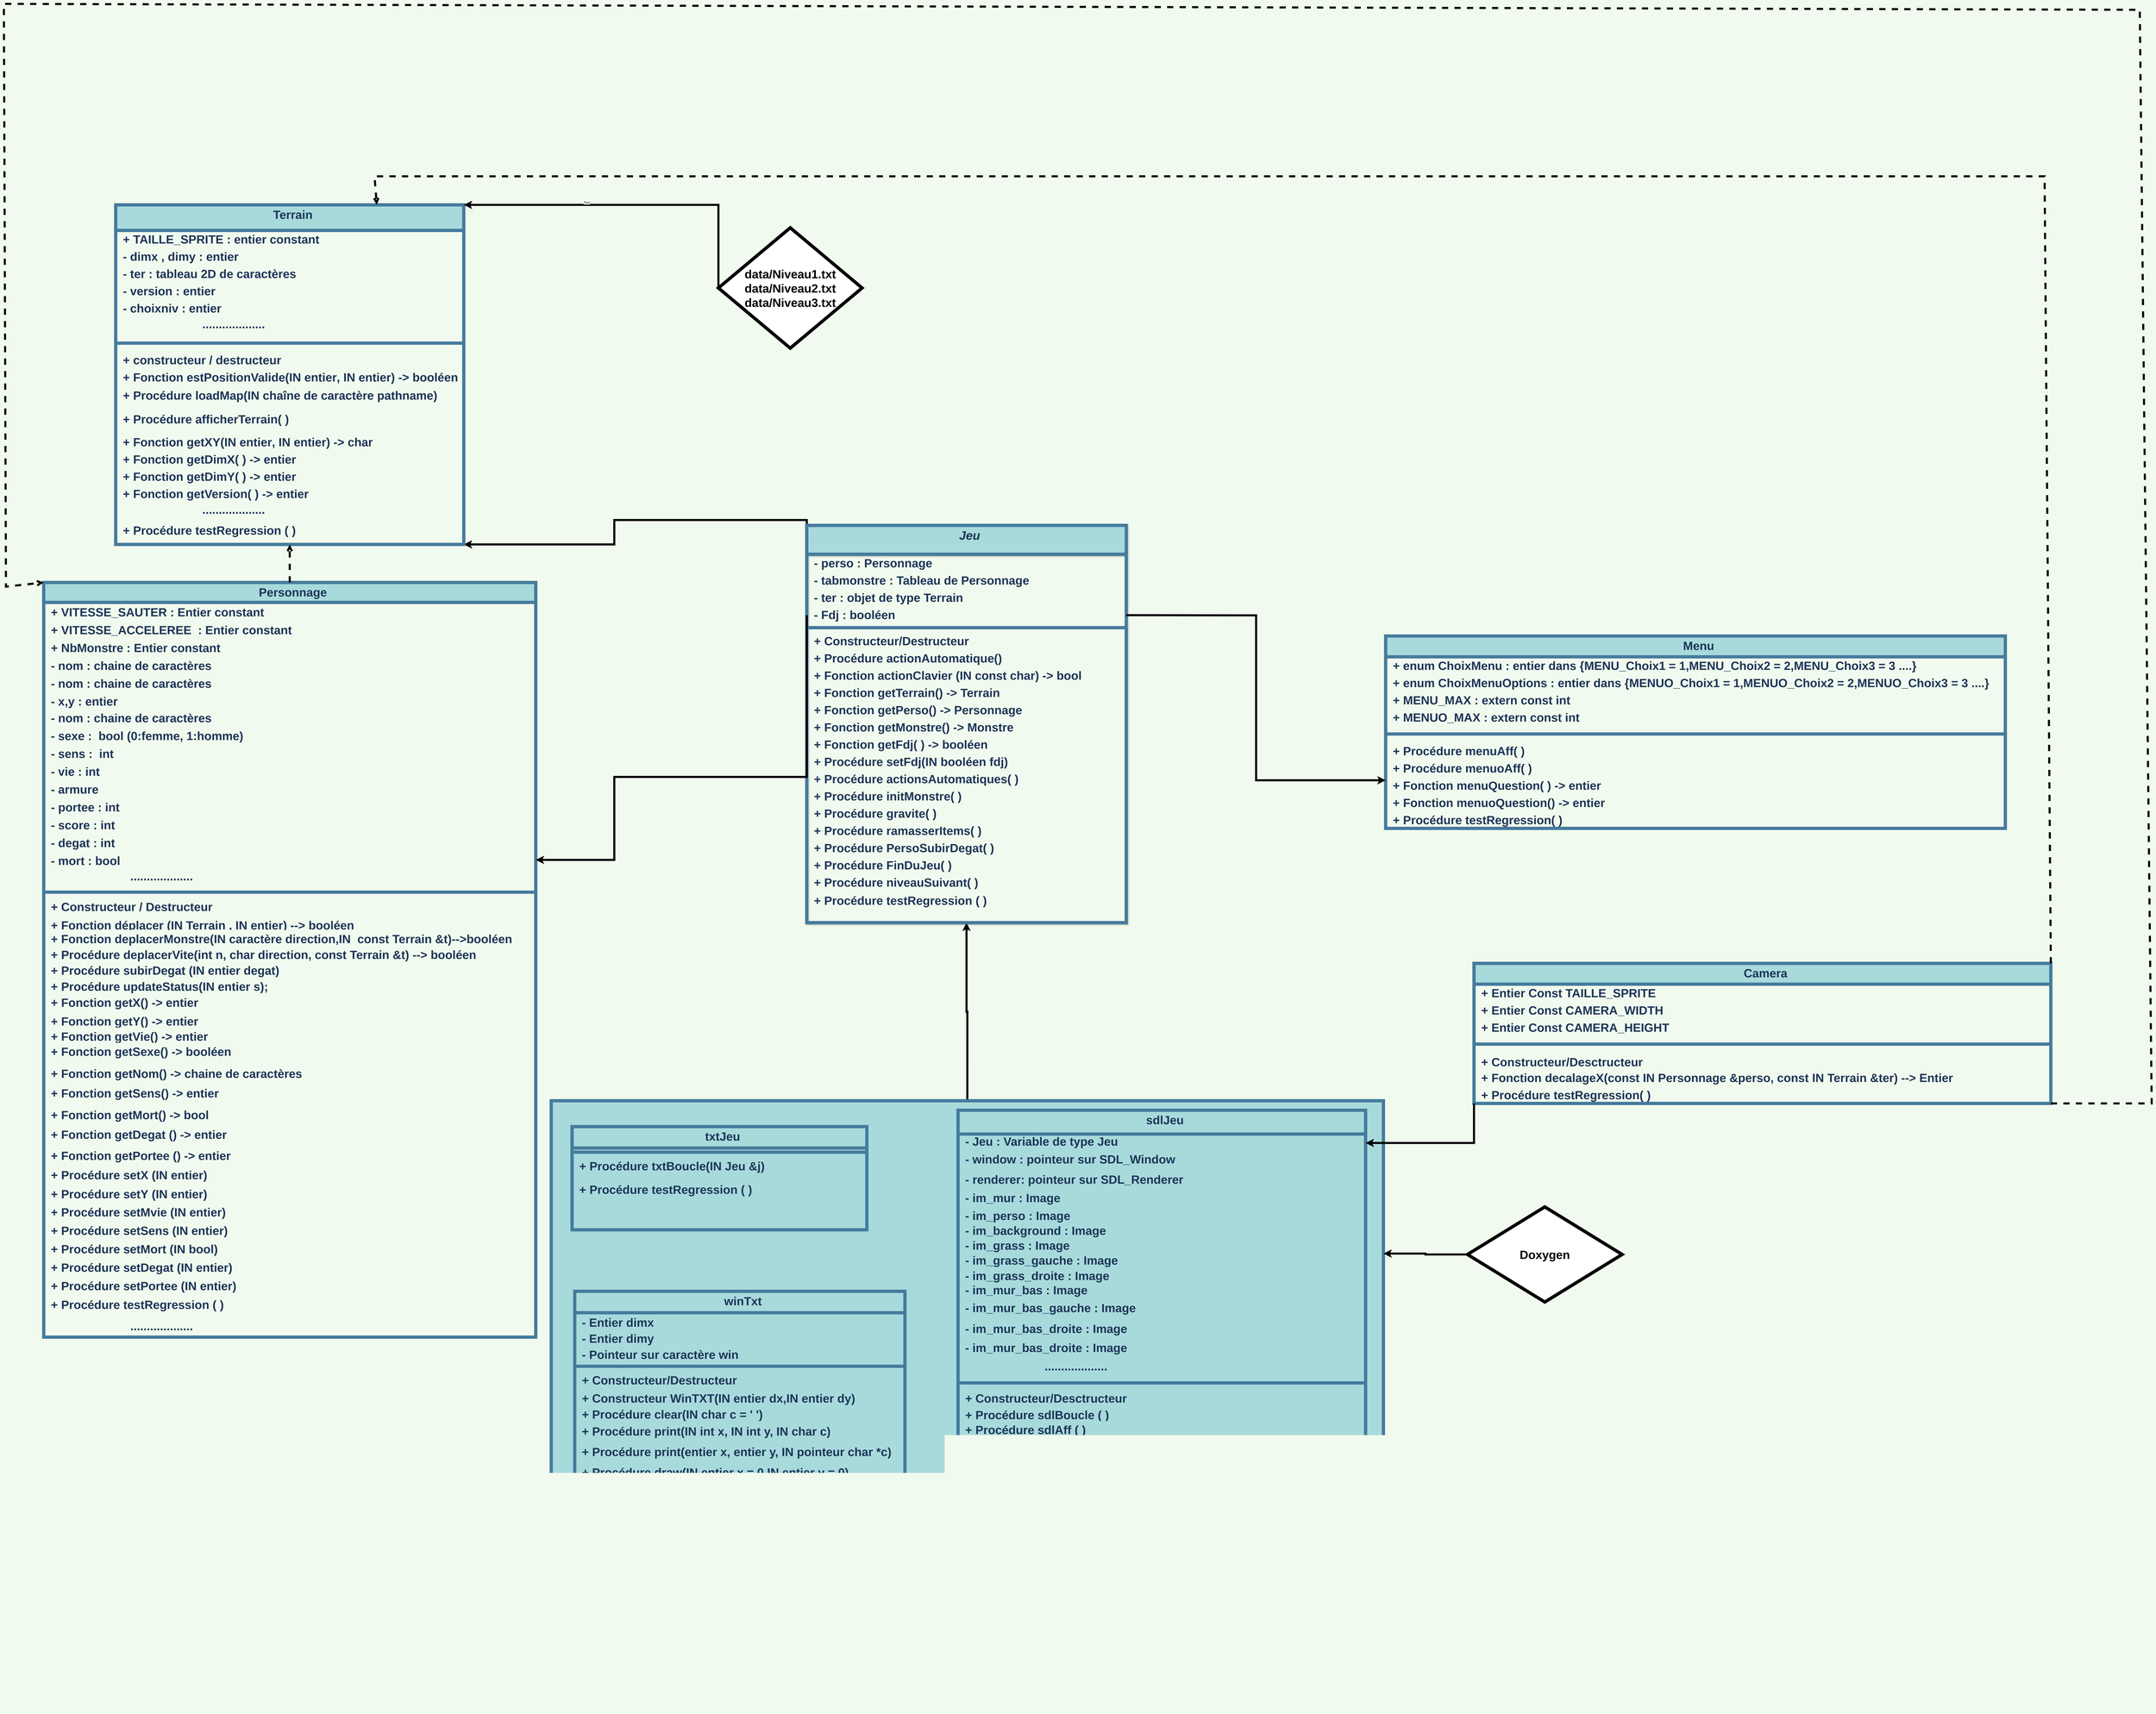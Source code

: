 <mxfile version="18.0.5" type="device" pages="2"><diagram id="C5RBs43oDa-KdzZeNtuy" name="Page-1"><mxGraphModel dx="9880" dy="7880" grid="0" gridSize="10" guides="0" tooltips="1" connect="1" arrows="0" fold="1" page="0" pageScale="1" pageWidth="1000" pageHeight="1000" background="#F1FAEE" math="0" shadow="0"><root><mxCell id="WIyWlLk6GJQsqaUBKTNV-0"/><mxCell id="WIyWlLk6GJQsqaUBKTNV-1" parent="WIyWlLk6GJQsqaUBKTNV-0"/><mxCell id="JMOoSsjpdJYFvirv0Aq_-3" style="edgeStyle=orthogonalEdgeStyle;rounded=0;orthogonalLoop=1;jettySize=auto;html=1;exitX=0.5;exitY=0;exitDx=0;exitDy=0;entryX=0.5;entryY=1;entryDx=0;entryDy=0;strokeWidth=7;" parent="WIyWlLk6GJQsqaUBKTNV-1" source="qhBG_edndNMFAqphnJtL-30" target="qhBG_edndNMFAqphnJtL-2" edge="1"><mxGeometry relative="1" as="geometry"/></mxCell><mxCell id="qhBG_edndNMFAqphnJtL-30" value="" style="rounded=0;whiteSpace=wrap;html=1;strokeWidth=11;fontSize=40;fontStyle=1;fillColor=#A8DADC;strokeColor=#457B9D;fontColor=#1D3557;spacing=3;spacingLeft=21;" parent="WIyWlLk6GJQsqaUBKTNV-1" vertex="1"><mxGeometry x="1540" y="1289" width="2797.5" height="2056" as="geometry"/></mxCell><mxCell id="zkfFHV4jXpPFQw0GAbJ--6" value="Personnage" style="swimlane;fontStyle=1;align=center;verticalAlign=top;childLayout=stackLayout;horizontal=1;startSize=67;horizontalStack=0;resizeParent=1;resizeLast=0;collapsible=1;marginBottom=0;rounded=0;shadow=0;strokeWidth=11;fontSize=40;fillColor=#A8DADC;strokeColor=#457B9D;fontColor=#1D3557;spacing=3;spacingLeft=21;" parent="WIyWlLk6GJQsqaUBKTNV-1" vertex="1"><mxGeometry x="-166" y="-454" width="1654" height="2538" as="geometry"><mxRectangle x="130" y="380" width="160" height="26" as="alternateBounds"/></mxGeometry></mxCell><mxCell id="2VVxsxVC-d-4sP-cfKFn-37" value="+ VITESSE_SAUTER : Entier constant" style="text;strokeColor=none;fillColor=none;align=left;verticalAlign=top;spacingLeft=21;spacingRight=4;overflow=hidden;rotatable=0;points=[[0,0.5],[1,0.5]];portConstraint=eastwest;strokeWidth=11;fontSize=40;fontStyle=1;fontColor=#1D3557;spacing=3;" vertex="1" parent="zkfFHV4jXpPFQw0GAbJ--6"><mxGeometry y="67" width="1654" height="60" as="geometry"/></mxCell><mxCell id="2VVxsxVC-d-4sP-cfKFn-40" value="+ VITESSE_ACCELEREE  : Entier constant" style="text;strokeColor=none;fillColor=none;align=left;verticalAlign=top;spacingLeft=21;spacingRight=4;overflow=hidden;rotatable=0;points=[[0,0.5],[1,0.5]];portConstraint=eastwest;strokeWidth=11;fontSize=40;fontStyle=1;fontColor=#1D3557;spacing=3;" vertex="1" parent="zkfFHV4jXpPFQw0GAbJ--6"><mxGeometry y="127" width="1654" height="60" as="geometry"/></mxCell><mxCell id="2VVxsxVC-d-4sP-cfKFn-41" value="+ NbMonstre : Entier constant" style="text;strokeColor=none;fillColor=none;align=left;verticalAlign=top;spacingLeft=21;spacingRight=4;overflow=hidden;rotatable=0;points=[[0,0.5],[1,0.5]];portConstraint=eastwest;strokeWidth=11;fontSize=40;fontStyle=1;fontColor=#1D3557;spacing=3;" vertex="1" parent="zkfFHV4jXpPFQw0GAbJ--6"><mxGeometry y="187" width="1654" height="60" as="geometry"/></mxCell><mxCell id="2VVxsxVC-d-4sP-cfKFn-38" value="- nom : chaine de caractères" style="text;strokeColor=none;fillColor=none;align=left;verticalAlign=top;spacingLeft=21;spacingRight=4;overflow=hidden;rotatable=0;points=[[0,0.5],[1,0.5]];portConstraint=eastwest;strokeWidth=11;fontSize=40;fontStyle=1;fontColor=#1D3557;spacing=3;" vertex="1" parent="zkfFHV4jXpPFQw0GAbJ--6"><mxGeometry y="247" width="1654" height="60" as="geometry"/></mxCell><mxCell id="2VVxsxVC-d-4sP-cfKFn-39" value="- nom : chaine de caractères" style="text;strokeColor=none;fillColor=none;align=left;verticalAlign=top;spacingLeft=21;spacingRight=4;overflow=hidden;rotatable=0;points=[[0,0.5],[1,0.5]];portConstraint=eastwest;strokeWidth=11;fontSize=40;fontStyle=1;fontColor=#1D3557;spacing=3;" vertex="1" parent="zkfFHV4jXpPFQw0GAbJ--6"><mxGeometry y="307" width="1654" height="60" as="geometry"/></mxCell><mxCell id="qhBG_edndNMFAqphnJtL-55" value="- x,y : entier" style="text;strokeColor=none;fillColor=none;align=left;verticalAlign=top;spacingLeft=21;spacingRight=4;overflow=hidden;rotatable=0;points=[[0,0.5],[1,0.5]];portConstraint=eastwest;strokeWidth=11;fontSize=40;fontStyle=1;fontColor=#1D3557;spacing=3;" parent="zkfFHV4jXpPFQw0GAbJ--6" vertex="1"><mxGeometry y="367" width="1654" height="56" as="geometry"/></mxCell><mxCell id="qhBG_edndNMFAqphnJtL-23" value="- nom : chaine de caractères" style="text;strokeColor=none;fillColor=none;align=left;verticalAlign=top;spacingLeft=21;spacingRight=4;overflow=hidden;rotatable=0;points=[[0,0.5],[1,0.5]];portConstraint=eastwest;strokeWidth=11;fontSize=40;fontStyle=1;fontColor=#1D3557;spacing=3;" parent="zkfFHV4jXpPFQw0GAbJ--6" vertex="1"><mxGeometry y="423" width="1654" height="60" as="geometry"/></mxCell><mxCell id="qhBG_edndNMFAqphnJtL-24" value="- sexe :  bool (0:femme, 1:homme)&#10; " style="text;strokeColor=none;fillColor=none;align=left;verticalAlign=top;spacingLeft=21;spacingRight=4;overflow=hidden;rotatable=0;points=[[0,0.5],[1,0.5]];portConstraint=eastwest;strokeWidth=11;fontSize=40;fontStyle=1;fontColor=#1D3557;spacing=3;" parent="zkfFHV4jXpPFQw0GAbJ--6" vertex="1"><mxGeometry y="483" width="1654" height="60" as="geometry"/></mxCell><mxCell id="uIGGG2SLCa-OWku3hl44-4" value="- sens :  int&#10;" style="text;strokeColor=none;fillColor=none;align=left;verticalAlign=top;spacingLeft=21;spacingRight=4;overflow=hidden;rotatable=0;points=[[0,0.5],[1,0.5]];portConstraint=eastwest;strokeWidth=11;fontSize=40;fontStyle=1;fontColor=#1D3557;spacing=3;" parent="zkfFHV4jXpPFQw0GAbJ--6" vertex="1"><mxGeometry y="543" width="1654" height="60" as="geometry"/></mxCell><mxCell id="qhBG_edndNMFAqphnJtL-25" value="- vie : int " style="text;strokeColor=none;fillColor=none;align=left;verticalAlign=top;spacingLeft=21;spacingRight=4;overflow=hidden;rotatable=0;points=[[0,0.5],[1,0.5]];portConstraint=eastwest;strokeWidth=11;fontSize=40;fontStyle=1;fontColor=#1D3557;spacing=3;" parent="zkfFHV4jXpPFQw0GAbJ--6" vertex="1"><mxGeometry y="603" width="1654" height="60" as="geometry"/></mxCell><mxCell id="GlVkeYD34YlUJVGJ2-Kz-17" value="- armure" style="text;strokeColor=none;fillColor=none;align=left;verticalAlign=top;spacingLeft=21;spacingRight=4;overflow=hidden;rotatable=0;points=[[0,0.5],[1,0.5]];portConstraint=eastwest;strokeWidth=11;fontSize=40;fontStyle=1;fontColor=#1D3557;spacing=3;" parent="zkfFHV4jXpPFQw0GAbJ--6" vertex="1"><mxGeometry y="663" width="1654" height="60" as="geometry"/></mxCell><mxCell id="uIGGG2SLCa-OWku3hl44-0" value="- portee : int&#10;" style="text;strokeColor=none;fillColor=none;align=left;verticalAlign=top;spacingLeft=21;spacingRight=4;overflow=hidden;rotatable=0;points=[[0,0.5],[1,0.5]];portConstraint=eastwest;strokeWidth=11;fontSize=40;fontStyle=1;fontColor=#1D3557;spacing=3;" parent="zkfFHV4jXpPFQw0GAbJ--6" vertex="1"><mxGeometry y="723" width="1654" height="60" as="geometry"/></mxCell><mxCell id="Qs55-mBvS136v-V0Krpe-9" value="- score : int&#10;" style="text;strokeColor=none;fillColor=none;align=left;verticalAlign=top;spacingLeft=21;spacingRight=4;overflow=hidden;rotatable=0;points=[[0,0.5],[1,0.5]];portConstraint=eastwest;strokeWidth=11;fontSize=40;fontStyle=1;fontColor=#1D3557;spacing=3;" parent="zkfFHV4jXpPFQw0GAbJ--6" vertex="1"><mxGeometry y="783" width="1654" height="60" as="geometry"/></mxCell><mxCell id="uIGGG2SLCa-OWku3hl44-1" value="- degat : int&#10;" style="text;strokeColor=none;fillColor=none;align=left;verticalAlign=top;spacingLeft=21;spacingRight=4;overflow=hidden;rotatable=0;points=[[0,0.5],[1,0.5]];portConstraint=eastwest;strokeWidth=11;fontSize=40;fontStyle=1;fontColor=#1D3557;spacing=3;" parent="zkfFHV4jXpPFQw0GAbJ--6" vertex="1"><mxGeometry y="843" width="1654" height="60" as="geometry"/></mxCell><mxCell id="uIGGG2SLCa-OWku3hl44-2" value="- mort : bool&#10;" style="text;strokeColor=none;fillColor=none;align=left;verticalAlign=top;spacingLeft=21;spacingRight=4;overflow=hidden;rotatable=0;points=[[0,0.5],[1,0.5]];portConstraint=eastwest;strokeWidth=11;fontSize=40;fontStyle=1;fontColor=#1D3557;spacing=3;" parent="zkfFHV4jXpPFQw0GAbJ--6" vertex="1"><mxGeometry y="903" width="1654" height="60" as="geometry"/></mxCell><mxCell id="Td350zMWdCQGw4VjmSad-60" value="                        ..................." style="text;strokeColor=none;fillColor=none;align=left;verticalAlign=top;spacingLeft=21;spacingRight=4;overflow=hidden;rotatable=0;points=[[0,0.5],[1,0.5]];portConstraint=eastwest;strokeWidth=11;fontSize=40;fontStyle=1;fontColor=#1D3557;spacing=3;spacingTop=-8;spacingBottom=0;" parent="zkfFHV4jXpPFQw0GAbJ--6" vertex="1"><mxGeometry y="963" width="1654" height="62" as="geometry"/></mxCell><mxCell id="zkfFHV4jXpPFQw0GAbJ--9" value="" style="line;html=1;strokeWidth=11;align=left;verticalAlign=middle;spacingTop=-1;spacingLeft=21;spacingRight=3;rotatable=0;labelPosition=right;points=[];portConstraint=eastwest;fontSize=40;fontStyle=1;labelBackgroundColor=#F1FAEE;fillColor=#A8DADC;strokeColor=#457B9D;fontColor=#1D3557;spacing=3;" parent="zkfFHV4jXpPFQw0GAbJ--6" vertex="1"><mxGeometry y="1025" width="1654" height="33" as="geometry"/></mxCell><mxCell id="qhBG_edndNMFAqphnJtL-52" value="+ Constructeur / Destructeur" style="text;strokeColor=none;fillColor=none;align=left;verticalAlign=top;spacingLeft=21;spacingRight=4;overflow=hidden;rotatable=0;points=[[0,0.5],[1,0.5]];portConstraint=eastwest;strokeWidth=11;fontSize=40;fontStyle=1;fontColor=#1D3557;spacing=3;" parent="zkfFHV4jXpPFQw0GAbJ--6" vertex="1"><mxGeometry y="1058" width="1654" height="62" as="geometry"/></mxCell><mxCell id="qhBG_edndNMFAqphnJtL-53" value="+ Fonction déplacer (IN Terrain , IN entier) --&gt; booléen" style="text;strokeColor=none;fillColor=none;align=left;verticalAlign=top;spacingLeft=21;spacingRight=4;overflow=hidden;rotatable=0;points=[[0,0.5],[1,0.5]];portConstraint=eastwest;strokeWidth=11;fontSize=40;fontStyle=1;fontColor=#1D3557;spacing=3;" parent="zkfFHV4jXpPFQw0GAbJ--6" vertex="1"><mxGeometry y="1120" width="1654" height="46" as="geometry"/></mxCell><mxCell id="2VVxsxVC-d-4sP-cfKFn-42" value="+ Fonction deplacerMonstre(IN caractère direction,IN  const Terrain &amp;t)--&gt;booléen" style="text;strokeColor=none;fillColor=none;align=left;verticalAlign=top;spacingLeft=21;spacingRight=4;overflow=hidden;rotatable=0;points=[[0,0.5],[1,0.5]];portConstraint=eastwest;strokeWidth=11;fontSize=40;fontStyle=1;fontColor=#1D3557;spacing=3;" vertex="1" parent="zkfFHV4jXpPFQw0GAbJ--6"><mxGeometry y="1166" width="1654" height="53" as="geometry"/></mxCell><mxCell id="2VVxsxVC-d-4sP-cfKFn-43" value="+ Procédure deplacerVite(int n, char direction, const Terrain &amp;t) --&gt; booléen" style="text;strokeColor=none;fillColor=none;align=left;verticalAlign=top;spacingLeft=21;spacingRight=4;overflow=hidden;rotatable=0;points=[[0,0.5],[1,0.5]];portConstraint=eastwest;strokeWidth=11;fontSize=40;fontStyle=1;fontColor=#1D3557;spacing=3;" vertex="1" parent="zkfFHV4jXpPFQw0GAbJ--6"><mxGeometry y="1219" width="1654" height="53" as="geometry"/></mxCell><mxCell id="uIGGG2SLCa-OWku3hl44-3" value="+ Procédure subirDegat (IN entier degat)" style="text;strokeColor=none;fillColor=none;align=left;verticalAlign=top;spacingLeft=21;spacingRight=4;overflow=hidden;rotatable=0;points=[[0,0.5],[1,0.5]];portConstraint=eastwest;strokeWidth=11;fontSize=40;fontStyle=1;fontColor=#1D3557;spacing=3;" parent="zkfFHV4jXpPFQw0GAbJ--6" vertex="1"><mxGeometry y="1272" width="1654" height="54" as="geometry"/></mxCell><mxCell id="2VVxsxVC-d-4sP-cfKFn-44" value="+ Procédure updateStatus(IN entier s);" style="text;strokeColor=none;fillColor=none;align=left;verticalAlign=top;spacingLeft=21;spacingRight=4;overflow=hidden;rotatable=0;points=[[0,0.5],[1,0.5]];portConstraint=eastwest;strokeWidth=11;fontSize=40;fontStyle=1;fontColor=#1D3557;spacing=3;" vertex="1" parent="zkfFHV4jXpPFQw0GAbJ--6"><mxGeometry y="1326" width="1654" height="54" as="geometry"/></mxCell><mxCell id="qhBG_edndNMFAqphnJtL-54" value="+ Fonction getX() -&gt; entier &#10;        &#10;" style="text;strokeColor=none;fillColor=none;align=left;verticalAlign=top;spacingLeft=21;spacingRight=4;overflow=hidden;rotatable=0;points=[[0,0.5],[1,0.5]];portConstraint=eastwest;strokeWidth=11;fontSize=40;fontStyle=1;fontColor=#1D3557;spacing=3;" parent="zkfFHV4jXpPFQw0GAbJ--6" vertex="1"><mxGeometry y="1380" width="1654" height="63" as="geometry"/></mxCell><mxCell id="qhBG_edndNMFAqphnJtL-56" value="+ Fonction getY() -&gt; entier" style="text;strokeColor=none;fillColor=none;align=left;verticalAlign=top;spacingLeft=21;spacingRight=4;overflow=hidden;rotatable=0;points=[[0,0.5],[1,0.5]];portConstraint=eastwest;strokeWidth=11;fontSize=40;fontStyle=1;fontColor=#1D3557;spacing=3;" parent="zkfFHV4jXpPFQw0GAbJ--6" vertex="1"><mxGeometry y="1443" width="1654" height="51" as="geometry"/></mxCell><mxCell id="uIGGG2SLCa-OWku3hl44-6" value="+ Fonction getVie() -&gt; entier" style="text;strokeColor=none;fillColor=none;align=left;verticalAlign=top;spacingLeft=21;spacingRight=4;overflow=hidden;rotatable=0;points=[[0,0.5],[1,0.5]];portConstraint=eastwest;strokeWidth=11;fontSize=40;fontStyle=1;fontColor=#1D3557;spacing=3;" parent="zkfFHV4jXpPFQw0GAbJ--6" vertex="1"><mxGeometry y="1494" width="1654" height="51" as="geometry"/></mxCell><mxCell id="uIGGG2SLCa-OWku3hl44-7" value="+ Fonction getSexe() -&gt; booléen" style="text;strokeColor=none;fillColor=none;align=left;verticalAlign=top;spacingLeft=21;spacingRight=4;overflow=hidden;rotatable=0;points=[[0,0.5],[1,0.5]];portConstraint=eastwest;strokeWidth=11;fontSize=40;fontStyle=1;fontColor=#1D3557;spacing=3;" parent="zkfFHV4jXpPFQw0GAbJ--6" vertex="1"><mxGeometry y="1545" width="1654" height="71" as="geometry"/></mxCell><mxCell id="uIGGG2SLCa-OWku3hl44-9" value="+ Fonction getNom() -&gt; chaine de caractères" style="text;strokeColor=none;fillColor=none;align=left;verticalAlign=top;spacingLeft=21;spacingRight=4;overflow=hidden;rotatable=0;points=[[0,0.5],[1,0.5]];portConstraint=eastwest;strokeWidth=11;fontSize=40;fontStyle=1;fontColor=#1D3557;spacing=3;spacingBottom=3;spacingTop=3;" parent="zkfFHV4jXpPFQw0GAbJ--6" vertex="1"><mxGeometry y="1616" width="1654" height="66" as="geometry"/></mxCell><mxCell id="uIGGG2SLCa-OWku3hl44-10" value="+ Fonction getSens() -&gt; entier" style="text;strokeColor=none;fillColor=none;align=left;verticalAlign=top;spacingLeft=21;spacingRight=4;overflow=hidden;rotatable=0;points=[[0,0.5],[1,0.5]];portConstraint=eastwest;strokeWidth=11;fontSize=40;fontStyle=1;fontColor=#1D3557;spacing=3;spacingBottom=3;spacingTop=3;" parent="zkfFHV4jXpPFQw0GAbJ--6" vertex="1"><mxGeometry y="1682" width="1654" height="73" as="geometry"/></mxCell><mxCell id="uIGGG2SLCa-OWku3hl44-11" value="+ Fonction getMort() -&gt; bool" style="text;strokeColor=none;fillColor=none;align=left;verticalAlign=top;spacingLeft=21;spacingRight=4;overflow=hidden;rotatable=0;points=[[0,0.5],[1,0.5]];portConstraint=eastwest;strokeWidth=11;fontSize=40;fontStyle=1;fontColor=#1D3557;spacing=3;spacingBottom=3;spacingTop=3;" parent="zkfFHV4jXpPFQw0GAbJ--6" vertex="1"><mxGeometry y="1755" width="1654" height="66" as="geometry"/></mxCell><mxCell id="uIGGG2SLCa-OWku3hl44-12" value="+ Fonction getDegat () -&gt; entier" style="text;strokeColor=none;fillColor=none;align=left;verticalAlign=top;spacingLeft=21;spacingRight=4;overflow=hidden;rotatable=0;points=[[0,0.5],[1,0.5]];portConstraint=eastwest;strokeWidth=11;fontSize=40;fontStyle=1;fontColor=#1D3557;spacing=3;spacingBottom=3;spacingTop=3;" parent="zkfFHV4jXpPFQw0GAbJ--6" vertex="1"><mxGeometry y="1821" width="1654" height="71" as="geometry"/></mxCell><mxCell id="uIGGG2SLCa-OWku3hl44-13" value="+ Fonction getPortee () -&gt; entier" style="text;strokeColor=none;fillColor=none;align=left;verticalAlign=top;spacingLeft=21;spacingRight=4;overflow=hidden;rotatable=0;points=[[0,0.5],[1,0.5]];portConstraint=eastwest;strokeWidth=11;fontSize=40;fontStyle=1;fontColor=#1D3557;spacing=3;spacingBottom=3;spacingTop=3;" parent="zkfFHV4jXpPFQw0GAbJ--6" vertex="1"><mxGeometry y="1892" width="1654" height="66" as="geometry"/></mxCell><mxCell id="uIGGG2SLCa-OWku3hl44-32" value="+ Procédure set&lt;font style=&quot;font-size: 40px;&quot;&gt;&lt;span class=&quot;markedContent&quot; id=&quot;page63R_mcid23&quot; style=&quot;font-size: 40px;&quot;&gt;&lt;span style=&quot;left: 392.484px; top: 401.023px; font-family: sans-serif; transform: scaleX(0.813); font-size: 40px;&quot; dir=&quot;ltr&quot;&gt;X (IN entier)&amp;nbsp;&lt;/span&gt;&lt;span style=&quot;left: 451.092px; top: 401.023px; font-family: sans-serif; transform: scaleX(0.885); font-size: 40px;&quot; dir=&quot;ltr&quot;&gt;&lt;br style=&quot;font-size: 40px;&quot;&gt;&lt;/span&gt;&lt;/span&gt;&lt;/font&gt;" style="text;html=1;align=left;verticalAlign=top;resizable=0;points=[];autosize=1;strokeColor=none;fillColor=none;fontSize=40;fontColor=#1D3557;fontStyle=1;spacing=3;spacingLeft=21;spacingBottom=3;spacingTop=3;strokeWidth=11;" parent="zkfFHV4jXpPFQw0GAbJ--6" vertex="1"><mxGeometry y="1958" width="1654" height="64" as="geometry"/></mxCell><mxCell id="uIGGG2SLCa-OWku3hl44-33" value="+ Procédure&amp;nbsp;setY&lt;font style=&quot;font-size: 40px;&quot;&gt;&lt;span class=&quot;markedContent&quot; id=&quot;page63R_mcid23&quot; style=&quot;font-size: 40px;&quot;&gt;&lt;span style=&quot;left: 392.484px; top: 401.023px; font-family: sans-serif; transform: scaleX(0.813); font-size: 40px;&quot; dir=&quot;ltr&quot;&gt;&amp;nbsp;(IN entier)&amp;nbsp;&lt;/span&gt;&lt;span style=&quot;left: 451.092px; top: 401.023px; font-family: sans-serif; transform: scaleX(0.885); font-size: 40px;&quot; dir=&quot;ltr&quot;&gt;&lt;br style=&quot;font-size: 40px;&quot;&gt;&lt;/span&gt;&lt;/span&gt;&lt;/font&gt;" style="text;html=1;align=left;verticalAlign=top;resizable=0;points=[];autosize=1;strokeColor=none;fillColor=none;fontSize=40;fontColor=#1D3557;fontStyle=1;spacing=3;spacingLeft=21;spacingBottom=3;spacingTop=3;strokeWidth=11;" parent="zkfFHV4jXpPFQw0GAbJ--6" vertex="1"><mxGeometry y="2022" width="1654" height="64" as="geometry"/></mxCell><mxCell id="uIGGG2SLCa-OWku3hl44-34" value="+ Procédure&amp;nbsp;setMvie&lt;font style=&quot;font-size: 40px;&quot;&gt;&lt;span class=&quot;markedContent&quot; id=&quot;page63R_mcid23&quot; style=&quot;font-size: 40px;&quot;&gt;&lt;span style=&quot;left: 392.484px; top: 401.023px; font-family: sans-serif; transform: scaleX(0.813); font-size: 40px;&quot; dir=&quot;ltr&quot;&gt;&amp;nbsp;(IN entier)&lt;/span&gt;&lt;span style=&quot;left: 451.092px; top: 401.023px; font-family: sans-serif; transform: scaleX(0.885); font-size: 40px;&quot; dir=&quot;ltr&quot;&gt;&lt;br style=&quot;font-size: 40px;&quot;&gt;&lt;/span&gt;&lt;/span&gt;&lt;/font&gt;" style="text;html=1;align=left;verticalAlign=top;resizable=0;points=[];autosize=1;strokeColor=none;fillColor=none;fontSize=40;fontColor=#1D3557;fontStyle=1;spacing=3;spacingLeft=21;perimeterSpacing=1;spacingTop=0;spacingBottom=4;strokeWidth=11;" parent="zkfFHV4jXpPFQw0GAbJ--6" vertex="1"><mxGeometry y="2086" width="1654" height="62" as="geometry"/></mxCell><mxCell id="uIGGG2SLCa-OWku3hl44-35" value="+ Procédure&amp;nbsp;setSens&lt;font style=&quot;font-size: 40px;&quot;&gt;&lt;span class=&quot;markedContent&quot; id=&quot;page63R_mcid23&quot; style=&quot;font-size: 40px;&quot;&gt;&lt;span style=&quot;left: 392.484px; top: 401.023px; font-family: sans-serif; transform: scaleX(0.813); font-size: 40px;&quot; dir=&quot;ltr&quot;&gt;&amp;nbsp;(IN entier)&lt;/span&gt;&lt;span style=&quot;left: 451.092px; top: 401.023px; font-family: sans-serif; transform: scaleX(0.885); font-size: 40px;&quot; dir=&quot;ltr&quot;&gt;&lt;br style=&quot;font-size: 40px;&quot;&gt;&lt;/span&gt;&lt;/span&gt;&lt;/font&gt;" style="text;html=1;align=left;verticalAlign=top;resizable=0;points=[];autosize=1;strokeColor=none;fillColor=none;fontSize=40;fontColor=#1D3557;fontStyle=1;spacing=3;spacingLeft=21;perimeterSpacing=1;spacingTop=0;spacingBottom=4;strokeWidth=11;" parent="zkfFHV4jXpPFQw0GAbJ--6" vertex="1"><mxGeometry y="2148" width="1654" height="62" as="geometry"/></mxCell><mxCell id="uIGGG2SLCa-OWku3hl44-36" value="+ Procédure&amp;nbsp;setMort&lt;font style=&quot;font-size: 40px;&quot;&gt;&lt;span class=&quot;markedContent&quot; id=&quot;page63R_mcid23&quot; style=&quot;font-size: 40px;&quot;&gt;&lt;span style=&quot;left: 392.484px; top: 401.023px; font-family: sans-serif; transform: scaleX(0.813); font-size: 40px;&quot; dir=&quot;ltr&quot;&gt;&amp;nbsp;(IN bool)&amp;nbsp;&lt;/span&gt;&lt;span style=&quot;left: 451.092px; top: 401.023px; font-family: sans-serif; transform: scaleX(0.885); font-size: 40px;&quot; dir=&quot;ltr&quot;&gt;&lt;br style=&quot;font-size: 40px;&quot;&gt;&lt;/span&gt;&lt;/span&gt;&lt;/font&gt;" style="text;html=1;align=left;verticalAlign=top;resizable=0;points=[];autosize=1;strokeColor=none;fillColor=none;fontSize=40;fontColor=#1D3557;fontStyle=1;spacing=3;spacingLeft=21;perimeterSpacing=1;spacingTop=0;spacingBottom=4;strokeWidth=11;" parent="zkfFHV4jXpPFQw0GAbJ--6" vertex="1"><mxGeometry y="2210" width="1654" height="62" as="geometry"/></mxCell><mxCell id="uIGGG2SLCa-OWku3hl44-37" value="+ Procédure&amp;nbsp;setDegat&lt;font style=&quot;font-size: 40px;&quot;&gt;&lt;span class=&quot;markedContent&quot; id=&quot;page63R_mcid23&quot; style=&quot;font-size: 40px;&quot;&gt;&lt;span style=&quot;left: 392.484px; top: 401.023px; font-family: sans-serif; transform: scaleX(0.813); font-size: 40px;&quot; dir=&quot;ltr&quot;&gt;&amp;nbsp;(IN entier)&amp;nbsp;&lt;/span&gt;&lt;span style=&quot;left: 451.092px; top: 401.023px; font-family: sans-serif; transform: scaleX(0.885); font-size: 40px;&quot; dir=&quot;ltr&quot;&gt;&lt;br style=&quot;font-size: 40px;&quot;&gt;&lt;/span&gt;&lt;/span&gt;&lt;/font&gt;" style="text;html=1;align=left;verticalAlign=top;resizable=0;points=[];autosize=1;strokeColor=none;fillColor=none;fontSize=40;fontColor=#1D3557;fontStyle=1;spacing=3;spacingLeft=21;perimeterSpacing=1;spacingTop=0;spacingBottom=4;strokeWidth=11;" parent="zkfFHV4jXpPFQw0GAbJ--6" vertex="1"><mxGeometry y="2272" width="1654" height="62" as="geometry"/></mxCell><mxCell id="uIGGG2SLCa-OWku3hl44-38" value="+ Procédure&amp;nbsp;setPortee&lt;font style=&quot;font-size: 40px;&quot;&gt;&lt;span class=&quot;markedContent&quot; id=&quot;page63R_mcid23&quot; style=&quot;font-size: 40px;&quot;&gt;&lt;span style=&quot;left: 392.484px; top: 401.023px; font-family: sans-serif; transform: scaleX(0.813); font-size: 40px;&quot; dir=&quot;ltr&quot;&gt;&amp;nbsp;(IN entier)&amp;nbsp;&lt;/span&gt;&lt;span style=&quot;left: 451.092px; top: 401.023px; font-family: sans-serif; transform: scaleX(0.885); font-size: 40px;&quot; dir=&quot;ltr&quot;&gt;&lt;br style=&quot;font-size: 40px;&quot;&gt;&lt;/span&gt;&lt;/span&gt;&lt;/font&gt;" style="text;html=1;align=left;verticalAlign=top;resizable=0;points=[];autosize=1;strokeColor=none;fillColor=none;fontSize=40;fontColor=#1D3557;fontStyle=1;spacing=3;spacingLeft=21;perimeterSpacing=1;spacingTop=0;spacingBottom=4;strokeWidth=11;" parent="zkfFHV4jXpPFQw0GAbJ--6" vertex="1"><mxGeometry y="2334" width="1654" height="62" as="geometry"/></mxCell><mxCell id="Td350zMWdCQGw4VjmSad-48" value="+ Procédure testRegression ( )" style="text;strokeColor=none;fillColor=none;align=left;verticalAlign=top;spacingLeft=21;spacingRight=4;overflow=hidden;rotatable=0;points=[[0,0.5],[1,0.5]];portConstraint=eastwest;strokeWidth=11;fontSize=40;fontStyle=1;fontColor=#1D3557;spacing=3;" parent="zkfFHV4jXpPFQw0GAbJ--6" vertex="1"><mxGeometry y="2396" width="1654" height="80" as="geometry"/></mxCell><mxCell id="2VVxsxVC-d-4sP-cfKFn-45" value="                        ..................." style="text;strokeColor=none;fillColor=none;align=left;verticalAlign=top;spacingLeft=21;spacingRight=4;overflow=hidden;rotatable=0;points=[[0,0.5],[1,0.5]];portConstraint=eastwest;strokeWidth=11;fontSize=40;fontStyle=1;fontColor=#1D3557;spacing=3;spacingTop=-8;spacingBottom=0;" vertex="1" parent="zkfFHV4jXpPFQw0GAbJ--6"><mxGeometry y="2476" width="1654" height="62" as="geometry"/></mxCell><mxCell id="JMOoSsjpdJYFvirv0Aq_-7" style="edgeStyle=orthogonalEdgeStyle;rounded=0;orthogonalLoop=1;jettySize=auto;html=1;exitX=0;exitY=0;exitDx=0;exitDy=0;strokeWidth=7;entryX=1;entryY=1;entryDx=0;entryDy=0;" parent="WIyWlLk6GJQsqaUBKTNV-1" source="qhBG_edndNMFAqphnJtL-2" target="qhBG_edndNMFAqphnJtL-49" edge="1"><mxGeometry relative="1" as="geometry"><Array as="points"><mxPoint x="1752" y="-664"/></Array><mxPoint x="1307" y="-629" as="targetPoint"/></mxGeometry></mxCell><mxCell id="qhBG_edndNMFAqphnJtL-2" value="Jeu" style="swimlane;fontStyle=3;align=center;verticalAlign=top;childLayout=stackLayout;horizontal=1;startSize=97;horizontalStack=0;resizeParent=1;resizeLast=0;collapsible=1;marginBottom=0;rounded=0;shadow=1;strokeWidth=11;fontSize=41;fillColor=#A8DADC;strokeColor=#457B9D;fontColor=#1D3557;glass=0;sketch=0;spacing=3;spacingLeft=21;" parent="WIyWlLk6GJQsqaUBKTNV-1" vertex="1"><mxGeometry x="2399" y="-646" width="1074" height="1336" as="geometry"><mxRectangle x="230" y="140" width="160" height="26" as="alternateBounds"/></mxGeometry></mxCell><mxCell id="qhBG_edndNMFAqphnJtL-43" value="&lt;span style=&quot;font-size: 40px;&quot;&gt;- perso : Personnage&lt;/span&gt;" style="text;html=1;align=left;verticalAlign=middle;resizable=0;points=[];autosize=1;strokeColor=none;fillColor=none;strokeWidth=11;fontSize=40;fontStyle=1;fontColor=#1D3557;rounded=0;shadow=0;spacing=3;spacingLeft=21;" parent="qhBG_edndNMFAqphnJtL-2" vertex="1"><mxGeometry y="97" width="1074" height="58" as="geometry"/></mxCell><mxCell id="2VVxsxVC-d-4sP-cfKFn-11" value="&lt;span style=&quot;font-size: 40px;&quot;&gt;- tabmonstre : Tableau de Personnage&lt;/span&gt;" style="text;html=1;align=left;verticalAlign=middle;resizable=0;points=[];autosize=1;strokeColor=none;fillColor=none;strokeWidth=11;fontSize=40;fontStyle=1;fontColor=#1D3557;spacing=3;spacingLeft=21;" vertex="1" parent="qhBG_edndNMFAqphnJtL-2"><mxGeometry y="155" width="1074" height="58" as="geometry"/></mxCell><mxCell id="qhBG_edndNMFAqphnJtL-65" value="&lt;span style=&quot;font-size: 40px;&quot;&gt;- ter : objet de type Terrain&lt;br style=&quot;font-size: 40px;&quot;&gt;&lt;/span&gt;" style="text;html=1;align=left;verticalAlign=middle;resizable=0;points=[];autosize=1;strokeColor=none;fillColor=none;strokeWidth=11;fontSize=40;fontStyle=1;fontColor=#1D3557;spacing=3;spacingLeft=21;" parent="qhBG_edndNMFAqphnJtL-2" vertex="1"><mxGeometry y="213" width="1074" height="58" as="geometry"/></mxCell><mxCell id="2VVxsxVC-d-4sP-cfKFn-53" value="&lt;span style=&quot;font-size: 40px;&quot;&gt;- Fdj : booléen&lt;br style=&quot;font-size: 40px;&quot;&gt;&lt;/span&gt;" style="text;html=1;align=left;verticalAlign=middle;resizable=0;points=[];autosize=1;strokeColor=none;fillColor=none;strokeWidth=11;fontSize=40;fontStyle=1;fontColor=#1D3557;spacing=3;spacingLeft=21;" vertex="1" parent="qhBG_edndNMFAqphnJtL-2"><mxGeometry y="271" width="1074" height="58" as="geometry"/></mxCell><mxCell id="qhBG_edndNMFAqphnJtL-3" value="" style="line;html=1;strokeWidth=11;align=left;verticalAlign=middle;spacingTop=-1;spacingLeft=21;spacingRight=3;rotatable=0;labelPosition=right;points=[];portConstraint=eastwest;fontSize=40;fontStyle=1;labelBackgroundColor=#F1FAEE;fillColor=#A8DADC;strokeColor=#457B9D;fontColor=#1D3557;spacing=3;" parent="qhBG_edndNMFAqphnJtL-2" vertex="1"><mxGeometry y="329" width="1074" height="30" as="geometry"/></mxCell><mxCell id="L7xb2IefrMlKpJYu9-NM-14" value="&lt;span style=&quot;font-size: 40px;&quot;&gt;+ Constructeur/Destructeur&lt;/span&gt;" style="text;html=1;align=left;verticalAlign=middle;resizable=0;points=[];autosize=1;strokeColor=none;fillColor=none;strokeWidth=11;fontSize=40;fontStyle=1;fontColor=#1D3557;spacing=3;spacingLeft=21;" parent="qhBG_edndNMFAqphnJtL-2" vertex="1"><mxGeometry y="359" width="1074" height="58" as="geometry"/></mxCell><mxCell id="L7xb2IefrMlKpJYu9-NM-15" value="&lt;span style=&quot;font-size: 40px;&quot;&gt;+&amp;nbsp;&lt;/span&gt;Procédure&lt;span style=&quot;font-size: 40px;&quot;&gt;&amp;nbsp;actionAutomatique()&lt;/span&gt;" style="text;html=1;align=left;verticalAlign=middle;resizable=0;points=[];autosize=1;strokeColor=none;fillColor=none;strokeWidth=11;fontSize=40;fontStyle=1;fontColor=#1D3557;spacing=3;spacingLeft=21;" parent="qhBG_edndNMFAqphnJtL-2" vertex="1"><mxGeometry y="417" width="1074" height="58" as="geometry"/></mxCell><mxCell id="L7xb2IefrMlKpJYu9-NM-16" value="&lt;span style=&quot;font-size: 40px;&quot;&gt;+ Fonction actionClavier (IN const char) -&amp;gt; bool&amp;nbsp;&lt;br style=&quot;font-size: 40px;&quot;&gt;&lt;/span&gt;" style="text;html=1;align=left;verticalAlign=middle;resizable=0;points=[];autosize=1;strokeColor=none;fillColor=none;strokeWidth=11;fontSize=40;fontStyle=1;fontColor=#1D3557;spacing=3;spacingLeft=21;" parent="qhBG_edndNMFAqphnJtL-2" vertex="1"><mxGeometry y="475" width="1074" height="58" as="geometry"/></mxCell><mxCell id="L7xb2IefrMlKpJYu9-NM-17" value="&lt;span style=&quot;font-size: 40px;&quot;&gt;+ Fonction getTerrain() -&amp;gt; Terrain&lt;br style=&quot;font-size: 40px;&quot;&gt;&lt;/span&gt;" style="text;html=1;align=left;verticalAlign=middle;resizable=0;points=[];autosize=1;strokeColor=none;fillColor=none;strokeWidth=11;fontSize=40;fontStyle=1;fontColor=#1D3557;spacing=3;spacingLeft=21;" parent="qhBG_edndNMFAqphnJtL-2" vertex="1"><mxGeometry y="533" width="1074" height="58" as="geometry"/></mxCell><mxCell id="L7xb2IefrMlKpJYu9-NM-18" value="&lt;span style=&quot;font-size: 40px;&quot;&gt;+ Fonction getPerso() -&amp;gt; Personnage&amp;nbsp; &lt;br style=&quot;font-size: 40px;&quot;&gt;&lt;/span&gt;" style="text;html=1;align=left;verticalAlign=middle;resizable=0;points=[];autosize=1;strokeColor=none;fillColor=none;strokeWidth=11;fontSize=40;fontStyle=1;fontColor=#1D3557;spacing=3;spacingLeft=21;" parent="qhBG_edndNMFAqphnJtL-2" vertex="1"><mxGeometry y="591" width="1074" height="58" as="geometry"/></mxCell><mxCell id="uIGGG2SLCa-OWku3hl44-39" value="&lt;span style=&quot;font-size: 40px;&quot;&gt;+ Fonction getMonstre() -&amp;gt; Monstre&lt;br style=&quot;font-size: 40px;&quot;&gt;&lt;/span&gt;" style="text;html=1;align=left;verticalAlign=middle;resizable=0;points=[];autosize=1;strokeColor=none;fillColor=none;strokeWidth=11;fontSize=40;fontStyle=1;fontColor=#1D3557;spacing=3;spacingLeft=21;" parent="qhBG_edndNMFAqphnJtL-2" vertex="1"><mxGeometry y="649" width="1074" height="58" as="geometry"/></mxCell><mxCell id="2VVxsxVC-d-4sP-cfKFn-54" value="&lt;span style=&quot;font-size: 40px;&quot;&gt;+ Fonction getFdj( ) -&amp;gt; booléen&lt;br style=&quot;font-size: 40px;&quot;&gt;&lt;/span&gt;" style="text;html=1;align=left;verticalAlign=middle;resizable=0;points=[];autosize=1;strokeColor=none;fillColor=none;strokeWidth=11;fontSize=40;fontStyle=1;fontColor=#1D3557;spacing=3;spacingLeft=21;" vertex="1" parent="qhBG_edndNMFAqphnJtL-2"><mxGeometry y="707" width="1074" height="58" as="geometry"/></mxCell><mxCell id="2VVxsxVC-d-4sP-cfKFn-55" value="&lt;span style=&quot;font-size: 40px;&quot;&gt;+ Procédure setFdj(IN booléen fdj)&lt;br style=&quot;font-size: 40px;&quot;&gt;&lt;/span&gt;" style="text;html=1;align=left;verticalAlign=middle;resizable=0;points=[];autosize=1;strokeColor=none;fillColor=none;strokeWidth=11;fontSize=40;fontStyle=1;fontColor=#1D3557;spacing=3;spacingLeft=21;" vertex="1" parent="qhBG_edndNMFAqphnJtL-2"><mxGeometry y="765" width="1074" height="58" as="geometry"/></mxCell><mxCell id="2VVxsxVC-d-4sP-cfKFn-56" value="+ Procédure actionsAutomatiques( )" style="text;html=1;align=left;verticalAlign=middle;resizable=0;points=[];autosize=1;strokeColor=none;fillColor=none;strokeWidth=11;fontSize=40;fontStyle=1;fontColor=#1D3557;spacing=3;spacingLeft=21;" vertex="1" parent="qhBG_edndNMFAqphnJtL-2"><mxGeometry y="823" width="1074" height="58" as="geometry"/></mxCell><mxCell id="2VVxsxVC-d-4sP-cfKFn-57" value="+ Procédure&amp;nbsp;initMonstre( )" style="text;html=1;align=left;verticalAlign=middle;resizable=0;points=[];autosize=1;strokeColor=none;fillColor=none;strokeWidth=11;fontSize=40;fontStyle=1;fontColor=#1D3557;spacing=3;spacingLeft=21;" vertex="1" parent="qhBG_edndNMFAqphnJtL-2"><mxGeometry y="881" width="1074" height="58" as="geometry"/></mxCell><mxCell id="2VVxsxVC-d-4sP-cfKFn-58" value="+ Procédure&amp;nbsp;gravite( )" style="text;html=1;align=left;verticalAlign=middle;resizable=0;points=[];autosize=1;strokeColor=none;fillColor=none;strokeWidth=11;fontSize=40;fontStyle=1;fontColor=#1D3557;spacing=3;spacingLeft=21;" vertex="1" parent="qhBG_edndNMFAqphnJtL-2"><mxGeometry y="939" width="1074" height="58" as="geometry"/></mxCell><mxCell id="2VVxsxVC-d-4sP-cfKFn-59" value="+ Procédure&amp;nbsp;ramasserItems( )" style="text;html=1;align=left;verticalAlign=middle;resizable=0;points=[];autosize=1;strokeColor=none;fillColor=none;strokeWidth=11;fontSize=40;fontStyle=1;fontColor=#1D3557;spacing=3;spacingLeft=21;" vertex="1" parent="qhBG_edndNMFAqphnJtL-2"><mxGeometry y="997" width="1074" height="58" as="geometry"/></mxCell><mxCell id="2VVxsxVC-d-4sP-cfKFn-60" value="+ Procédure&amp;nbsp;PersoSubirDegat( )" style="text;html=1;align=left;verticalAlign=middle;resizable=0;points=[];autosize=1;strokeColor=none;fillColor=none;strokeWidth=11;fontSize=40;fontStyle=1;fontColor=#1D3557;spacing=3;spacingLeft=21;" vertex="1" parent="qhBG_edndNMFAqphnJtL-2"><mxGeometry y="1055" width="1074" height="58" as="geometry"/></mxCell><mxCell id="2VVxsxVC-d-4sP-cfKFn-61" value="+ Procédure&amp;nbsp;FinDuJeu( )" style="text;html=1;align=left;verticalAlign=middle;resizable=0;points=[];autosize=1;strokeColor=none;fillColor=none;strokeWidth=11;fontSize=40;fontStyle=1;fontColor=#1D3557;spacing=3;spacingLeft=21;" vertex="1" parent="qhBG_edndNMFAqphnJtL-2"><mxGeometry y="1113" width="1074" height="58" as="geometry"/></mxCell><mxCell id="2VVxsxVC-d-4sP-cfKFn-62" value="+ Procédure&amp;nbsp;niveauSuivant( )" style="text;html=1;align=left;verticalAlign=middle;resizable=0;points=[];autosize=1;strokeColor=none;fillColor=none;strokeWidth=11;fontSize=40;fontStyle=1;fontColor=#1D3557;spacing=3;spacingLeft=21;" vertex="1" parent="qhBG_edndNMFAqphnJtL-2"><mxGeometry y="1171" width="1074" height="58" as="geometry"/></mxCell><mxCell id="Td350zMWdCQGw4VjmSad-49" value="+ Procédure testRegression ( )" style="text;strokeColor=none;fillColor=none;align=left;verticalAlign=top;spacingLeft=21;spacingRight=4;overflow=hidden;rotatable=0;points=[[0,0.5],[1,0.5]];portConstraint=eastwest;strokeWidth=11;fontSize=40;fontStyle=1;fontColor=#1D3557;spacing=3;" parent="qhBG_edndNMFAqphnJtL-2" vertex="1"><mxGeometry y="1229" width="1074" height="80" as="geometry"/></mxCell><mxCell id="qhBG_edndNMFAqphnJtL-31" value="winTxt" style="swimlane;fontStyle=1;align=center;verticalAlign=top;childLayout=stackLayout;horizontal=1;startSize=72;horizontalStack=0;resizeParent=1;resizeLast=0;collapsible=1;marginBottom=0;rounded=0;shadow=0;strokeWidth=11;fontSize=40;fillColor=#A8DADC;strokeColor=#457B9D;fontColor=#1D3557;spacing=3;spacingLeft=21;" parent="WIyWlLk6GJQsqaUBKTNV-1" vertex="1"><mxGeometry x="1619" y="1930" width="1110" height="936" as="geometry"><mxRectangle x="340" y="380" width="170" height="26" as="alternateBounds"/></mxGeometry></mxCell><mxCell id="qhBG_edndNMFAqphnJtL-35" value="- Entier dimx" style="text;strokeColor=none;fillColor=none;align=left;verticalAlign=top;spacingLeft=21;spacingRight=4;overflow=hidden;rotatable=0;points=[[0,0.5],[1,0.5]];portConstraint=eastwest;strokeWidth=11;fontSize=40;fontStyle=1;fontColor=#1D3557;spacing=3;" parent="qhBG_edndNMFAqphnJtL-31" vertex="1"><mxGeometry y="72" width="1110" height="54" as="geometry"/></mxCell><mxCell id="2VVxsxVC-d-4sP-cfKFn-24" value="- Entier dimy" style="text;strokeColor=none;fillColor=none;align=left;verticalAlign=top;spacingLeft=21;spacingRight=4;overflow=hidden;rotatable=0;points=[[0,0.5],[1,0.5]];portConstraint=eastwest;strokeWidth=11;fontSize=40;fontStyle=1;fontColor=#1D3557;spacing=3;" vertex="1" parent="qhBG_edndNMFAqphnJtL-31"><mxGeometry y="126" width="1110" height="54" as="geometry"/></mxCell><mxCell id="2VVxsxVC-d-4sP-cfKFn-25" value="- Pointeur sur caractère win" style="text;strokeColor=none;fillColor=none;align=left;verticalAlign=top;spacingLeft=21;spacingRight=4;overflow=hidden;rotatable=0;points=[[0,0.5],[1,0.5]];portConstraint=eastwest;strokeWidth=11;fontSize=40;fontStyle=1;fontColor=#1D3557;spacing=3;" vertex="1" parent="qhBG_edndNMFAqphnJtL-31"><mxGeometry y="180" width="1110" height="58" as="geometry"/></mxCell><mxCell id="qhBG_edndNMFAqphnJtL-32" value="" style="line;html=1;strokeWidth=11;align=left;verticalAlign=middle;spacingTop=-1;spacingLeft=21;spacingRight=3;rotatable=0;labelPosition=right;points=[];portConstraint=eastwest;fontSize=40;fontStyle=1;labelBackgroundColor=#F1FAEE;fillColor=#A8DADC;strokeColor=#457B9D;fontColor=#1D3557;spacing=3;" parent="qhBG_edndNMFAqphnJtL-31" vertex="1"><mxGeometry y="238" width="1110" height="28" as="geometry"/></mxCell><mxCell id="qhBG_edndNMFAqphnJtL-38" value="+ Constructeur/Destructeur" style="text;strokeColor=none;fillColor=none;align=left;verticalAlign=top;spacingLeft=21;spacingRight=4;overflow=hidden;rotatable=0;points=[[0,0.5],[1,0.5]];portConstraint=eastwest;strokeWidth=11;fontSize=40;fontStyle=1;fontColor=#1D3557;spacing=3;" parent="qhBG_edndNMFAqphnJtL-31" vertex="1"><mxGeometry y="266" width="1110" height="61" as="geometry"/></mxCell><mxCell id="2VVxsxVC-d-4sP-cfKFn-26" value="+ Constructeur WinTXT(IN entier dx,IN entier dy)" style="text;strokeColor=none;fillColor=none;align=left;verticalAlign=top;spacingLeft=21;spacingRight=4;overflow=hidden;rotatable=0;points=[[0,0.5],[1,0.5]];portConstraint=eastwest;strokeWidth=11;fontSize=40;fontStyle=1;fontColor=#1D3557;spacing=3;" vertex="1" parent="qhBG_edndNMFAqphnJtL-31"><mxGeometry y="327" width="1110" height="54" as="geometry"/></mxCell><mxCell id="2VVxsxVC-d-4sP-cfKFn-27" value="+ Procédure clear(IN char c = ' ')" style="text;strokeColor=none;fillColor=none;align=left;verticalAlign=top;spacingLeft=21;spacingRight=4;overflow=hidden;rotatable=0;points=[[0,0.5],[1,0.5]];portConstraint=eastwest;strokeWidth=11;fontSize=40;fontStyle=1;fontColor=#1D3557;spacing=3;" vertex="1" parent="qhBG_edndNMFAqphnJtL-31"><mxGeometry y="381" width="1110" height="57" as="geometry"/></mxCell><mxCell id="2VVxsxVC-d-4sP-cfKFn-28" value="+ Procédure print(IN int x, IN int y, IN char c)" style="text;strokeColor=none;fillColor=none;align=left;verticalAlign=top;spacingLeft=21;spacingRight=4;overflow=hidden;rotatable=0;points=[[0,0.5],[1,0.5]];portConstraint=eastwest;strokeWidth=11;fontSize=40;fontStyle=1;fontColor=#1D3557;spacing=3;" vertex="1" parent="qhBG_edndNMFAqphnJtL-31"><mxGeometry y="438" width="1110" height="69" as="geometry"/></mxCell><mxCell id="2VVxsxVC-d-4sP-cfKFn-29" value="+ Procédure print(entier x, entier y, IN pointeur char *c)" style="text;strokeColor=none;fillColor=none;align=left;verticalAlign=top;spacingLeft=21;spacingRight=4;overflow=hidden;rotatable=0;points=[[0,0.5],[1,0.5]];portConstraint=eastwest;strokeWidth=11;fontSize=40;fontStyle=1;fontColor=#1D3557;spacing=3;" vertex="1" parent="qhBG_edndNMFAqphnJtL-31"><mxGeometry y="507" width="1110" height="69" as="geometry"/></mxCell><mxCell id="2VVxsxVC-d-4sP-cfKFn-30" value="+ Procédure draw(IN entier x = 0,IN entier y = 0)" style="text;strokeColor=none;fillColor=none;align=left;verticalAlign=top;spacingLeft=21;spacingRight=4;overflow=hidden;rotatable=0;points=[[0,0.5],[1,0.5]];portConstraint=eastwest;strokeWidth=11;fontSize=40;fontStyle=1;fontColor=#1D3557;spacing=3;" vertex="1" parent="qhBG_edndNMFAqphnJtL-31"><mxGeometry y="576" width="1110" height="69" as="geometry"/></mxCell><mxCell id="2VVxsxVC-d-4sP-cfKFn-31" value="+ Procédure pause( )" style="text;strokeColor=none;fillColor=none;align=left;verticalAlign=top;spacingLeft=21;spacingRight=4;overflow=hidden;rotatable=0;points=[[0,0.5],[1,0.5]];portConstraint=eastwest;strokeWidth=11;fontSize=40;fontStyle=1;fontColor=#1D3557;spacing=3;" vertex="1" parent="qhBG_edndNMFAqphnJtL-31"><mxGeometry y="645" width="1110" height="69" as="geometry"/></mxCell><mxCell id="2VVxsxVC-d-4sP-cfKFn-32" value="+ Fonction getCh( ) --&gt; caractère" style="text;strokeColor=none;fillColor=none;align=left;verticalAlign=top;spacingLeft=21;spacingRight=4;overflow=hidden;rotatable=0;points=[[0,0.5],[1,0.5]];portConstraint=eastwest;strokeWidth=11;fontSize=40;fontStyle=1;fontColor=#1D3557;spacing=3;" vertex="1" parent="qhBG_edndNMFAqphnJtL-31"><mxGeometry y="714" width="1110" height="69" as="geometry"/></mxCell><mxCell id="2VVxsxVC-d-4sP-cfKFn-33" value="+ Procédure termClear( )" style="text;strokeColor=none;fillColor=none;align=left;verticalAlign=top;spacingLeft=21;spacingRight=4;overflow=hidden;rotatable=0;points=[[0,0.5],[1,0.5]];portConstraint=eastwest;strokeWidth=11;fontSize=40;fontStyle=1;fontColor=#1D3557;spacing=3;" vertex="1" parent="qhBG_edndNMFAqphnJtL-31"><mxGeometry y="783" width="1110" height="69" as="geometry"/></mxCell><mxCell id="2VVxsxVC-d-4sP-cfKFn-34" value="+ Procédure testRegression ( )" style="text;strokeColor=none;fillColor=none;align=left;verticalAlign=top;spacingLeft=21;spacingRight=4;overflow=hidden;rotatable=0;points=[[0,0.5],[1,0.5]];portConstraint=eastwest;strokeWidth=11;fontSize=40;fontStyle=1;fontColor=#1D3557;spacing=3;" vertex="1" parent="qhBG_edndNMFAqphnJtL-31"><mxGeometry y="852" width="1110" height="69" as="geometry"/></mxCell><mxCell id="qhBG_edndNMFAqphnJtL-33" value="sdlJeu" style="swimlane;fontStyle=1;align=center;verticalAlign=top;childLayout=stackLayout;horizontal=1;startSize=80;horizontalStack=0;resizeParent=1;resizeLast=0;collapsible=1;marginBottom=0;rounded=0;shadow=0;strokeWidth=11;fontSize=40;fillColor=#A8DADC;strokeColor=#457B9D;fontColor=#1D3557;spacing=3;spacingLeft=21;" parent="WIyWlLk6GJQsqaUBKTNV-1" vertex="1"><mxGeometry x="2907.5" y="1321" width="1370" height="1162" as="geometry"><mxRectangle x="340" y="380" width="170" height="26" as="alternateBounds"/></mxGeometry></mxCell><mxCell id="qhBG_edndNMFAqphnJtL-36" value="- Jeu : Variable de type Jeu" style="text;strokeColor=none;fillColor=none;align=left;verticalAlign=top;spacingLeft=21;spacingRight=4;overflow=hidden;rotatable=0;points=[[0,0.5],[1,0.5]];portConstraint=eastwest;strokeWidth=11;fontSize=40;fontStyle=1;fontColor=#1D3557;spacing=3;spacingTop=-8;spacingBottom=0;" parent="qhBG_edndNMFAqphnJtL-33" vertex="1"><mxGeometry y="80" width="1370" height="60" as="geometry"/></mxCell><mxCell id="Td350zMWdCQGw4VjmSad-0" value="- window : pointeur sur SDL_Window" style="text;strokeColor=none;fillColor=none;align=left;verticalAlign=top;spacingLeft=21;spacingRight=4;overflow=hidden;rotatable=0;points=[[0,0.5],[1,0.5]];portConstraint=eastwest;strokeWidth=11;fontSize=40;fontStyle=1;fontColor=#1D3557;spacing=3;spacingTop=-8;spacingBottom=0;" parent="qhBG_edndNMFAqphnJtL-33" vertex="1"><mxGeometry y="140" width="1370" height="60" as="geometry"/></mxCell><mxCell id="Td350zMWdCQGw4VjmSad-1" value="- renderer: pointeur sur SDL_Renderer" style="text;strokeColor=none;fillColor=none;align=left;verticalAlign=top;spacingLeft=21;spacingRight=4;overflow=hidden;rotatable=0;points=[[0,0.5],[1,0.5]];portConstraint=eastwest;strokeWidth=11;fontSize=40;fontStyle=1;fontColor=#1D3557;spacing=3;" parent="qhBG_edndNMFAqphnJtL-33" vertex="1"><mxGeometry y="200" width="1370" height="70" as="geometry"/></mxCell><mxCell id="Td350zMWdCQGw4VjmSad-2" value="- im_mur : Image" style="text;strokeColor=none;fillColor=none;align=left;verticalAlign=top;spacingLeft=21;spacingRight=4;overflow=hidden;rotatable=0;points=[[0,0.5],[1,0.5]];portConstraint=eastwest;strokeWidth=11;fontSize=40;fontStyle=1;fontColor=#1D3557;spacing=3;spacingTop=-8;spacingBottom=0;" parent="qhBG_edndNMFAqphnJtL-33" vertex="1"><mxGeometry y="270" width="1370" height="60" as="geometry"/></mxCell><mxCell id="Td350zMWdCQGw4VjmSad-3" value="- im_perso : Image" style="text;strokeColor=none;fillColor=none;align=left;verticalAlign=top;spacingLeft=21;spacingRight=4;overflow=hidden;rotatable=0;points=[[0,0.5],[1,0.5]];portConstraint=eastwest;strokeWidth=11;fontSize=40;fontStyle=1;fontColor=#1D3557;spacing=3;spacingTop=-8;spacingBottom=0;" parent="qhBG_edndNMFAqphnJtL-33" vertex="1"><mxGeometry y="330" width="1370" height="50" as="geometry"/></mxCell><mxCell id="Td350zMWdCQGw4VjmSad-4" value="- im_background : Image" style="text;strokeColor=none;fillColor=none;align=left;verticalAlign=top;spacingLeft=21;spacingRight=4;overflow=hidden;rotatable=0;points=[[0,0.5],[1,0.5]];portConstraint=eastwest;strokeWidth=11;fontSize=40;fontStyle=1;fontColor=#1D3557;spacing=3;spacingTop=-8;spacingBottom=0;" parent="qhBG_edndNMFAqphnJtL-33" vertex="1"><mxGeometry y="380" width="1370" height="50" as="geometry"/></mxCell><mxCell id="Td350zMWdCQGw4VjmSad-5" value="- im_grass : Image" style="text;strokeColor=none;fillColor=none;align=left;verticalAlign=top;spacingLeft=21;spacingRight=4;overflow=hidden;rotatable=0;points=[[0,0.5],[1,0.5]];portConstraint=eastwest;strokeWidth=11;fontSize=40;fontStyle=1;fontColor=#1D3557;spacing=3;spacingTop=-8;spacingBottom=0;" parent="qhBG_edndNMFAqphnJtL-33" vertex="1"><mxGeometry y="430" width="1370" height="50" as="geometry"/></mxCell><mxCell id="Td350zMWdCQGw4VjmSad-6" value="- im_grass_gauche : Image" style="text;strokeColor=none;fillColor=none;align=left;verticalAlign=top;spacingLeft=21;spacingRight=4;overflow=hidden;rotatable=0;points=[[0,0.5],[1,0.5]];portConstraint=eastwest;strokeWidth=11;fontSize=40;fontStyle=1;fontColor=#1D3557;spacing=3;spacingTop=-8;spacingBottom=0;" parent="qhBG_edndNMFAqphnJtL-33" vertex="1"><mxGeometry y="480" width="1370" height="44" as="geometry"/></mxCell><mxCell id="Td350zMWdCQGw4VjmSad-8" value="- im_grass_droite : Image" style="text;strokeColor=none;fillColor=none;align=left;verticalAlign=top;spacingLeft=21;spacingRight=4;overflow=hidden;rotatable=0;points=[[0,0.5],[1,0.5]];portConstraint=eastwest;strokeWidth=11;fontSize=40;fontStyle=1;fontColor=#1D3557;spacing=3;" parent="qhBG_edndNMFAqphnJtL-33" vertex="1"><mxGeometry y="524" width="1370" height="56" as="geometry"/></mxCell><mxCell id="Td350zMWdCQGw4VjmSad-7" value="- im_mur_bas : Image" style="text;strokeColor=none;fillColor=none;align=left;verticalAlign=top;spacingLeft=21;spacingRight=4;overflow=hidden;rotatable=0;points=[[0,0.5],[1,0.5]];portConstraint=eastwest;strokeWidth=11;fontSize=40;fontStyle=1;fontColor=#1D3557;spacing=3;spacingTop=-8;spacingBottom=0;" parent="qhBG_edndNMFAqphnJtL-33" vertex="1"><mxGeometry y="580" width="1370" height="60" as="geometry"/></mxCell><mxCell id="Td350zMWdCQGw4VjmSad-9" value="- im_mur_bas_gauche : Image" style="text;strokeColor=none;fillColor=none;align=left;verticalAlign=top;spacingLeft=21;spacingRight=4;overflow=hidden;rotatable=0;points=[[0,0.5],[1,0.5]];portConstraint=eastwest;strokeWidth=11;fontSize=40;fontStyle=1;fontColor=#1D3557;spacing=3;spacingTop=-8;spacingBottom=0;" parent="qhBG_edndNMFAqphnJtL-33" vertex="1"><mxGeometry y="640" width="1370" height="70" as="geometry"/></mxCell><mxCell id="Td350zMWdCQGw4VjmSad-10" value="- im_mur_bas_droite : Image" style="text;strokeColor=none;fillColor=none;align=left;verticalAlign=top;spacingLeft=21;spacingRight=4;overflow=hidden;rotatable=0;points=[[0,0.5],[1,0.5]];portConstraint=eastwest;strokeWidth=11;fontSize=40;fontStyle=1;fontColor=#1D3557;spacing=3;spacingTop=-8;spacingBottom=0;" parent="qhBG_edndNMFAqphnJtL-33" vertex="1"><mxGeometry y="710" width="1370" height="64" as="geometry"/></mxCell><mxCell id="Td350zMWdCQGw4VjmSad-11" value="- im_mur_bas_droite : Image" style="text;strokeColor=none;fillColor=none;align=left;verticalAlign=top;spacingLeft=21;spacingRight=4;overflow=hidden;rotatable=0;points=[[0,0.5],[1,0.5]];portConstraint=eastwest;strokeWidth=11;fontSize=40;fontStyle=1;fontColor=#1D3557;spacing=3;spacingTop=-8;spacingBottom=0;" parent="qhBG_edndNMFAqphnJtL-33" vertex="1"><mxGeometry y="774" width="1370" height="62" as="geometry"/></mxCell><mxCell id="Td350zMWdCQGw4VjmSad-57" value="                        ..................." style="text;strokeColor=none;fillColor=none;align=left;verticalAlign=top;spacingLeft=21;spacingRight=4;overflow=hidden;rotatable=0;points=[[0,0.5],[1,0.5]];portConstraint=eastwest;strokeWidth=11;fontSize=40;fontStyle=1;fontColor=#1D3557;spacing=3;spacingTop=-8;spacingBottom=0;" parent="qhBG_edndNMFAqphnJtL-33" vertex="1"><mxGeometry y="836" width="1370" height="62" as="geometry"/></mxCell><mxCell id="qhBG_edndNMFAqphnJtL-34" value="" style="line;html=1;strokeWidth=11;align=left;verticalAlign=middle;spacingTop=-1;spacingLeft=21;spacingRight=3;rotatable=0;labelPosition=right;points=[];portConstraint=eastwest;fontSize=40;fontStyle=1;labelBackgroundColor=#F1FAEE;fillColor=#A8DADC;strokeColor=#457B9D;fontColor=#1D3557;spacing=3;" parent="qhBG_edndNMFAqphnJtL-33" vertex="1"><mxGeometry y="898" width="1370" height="38" as="geometry"/></mxCell><mxCell id="qhBG_edndNMFAqphnJtL-37" value="+ Constructeur/Desctructeur" style="text;strokeColor=none;fillColor=none;align=left;verticalAlign=top;spacingLeft=21;spacingRight=4;overflow=hidden;rotatable=0;points=[[0,0.5],[1,0.5]];portConstraint=eastwest;strokeWidth=11;fontSize=40;fontStyle=1;fontColor=#1D3557;spacing=3;" parent="qhBG_edndNMFAqphnJtL-33" vertex="1"><mxGeometry y="936" width="1370" height="56" as="geometry"/></mxCell><mxCell id="Td350zMWdCQGw4VjmSad-27" value="+ Procédure sdlBoucle ( )" style="text;strokeColor=none;fillColor=none;align=left;verticalAlign=top;spacingLeft=21;spacingRight=4;overflow=hidden;rotatable=0;points=[[0,0.5],[1,0.5]];portConstraint=eastwest;strokeWidth=11;fontSize=40;fontStyle=1;fontColor=#1D3557;spacing=3;" parent="qhBG_edndNMFAqphnJtL-33" vertex="1"><mxGeometry y="992" width="1370" height="50" as="geometry"/></mxCell><mxCell id="Td350zMWdCQGw4VjmSad-26" value="+ Procédure sdlAff ( ) " style="text;strokeColor=none;fillColor=none;align=left;verticalAlign=top;spacingLeft=21;spacingRight=4;overflow=hidden;rotatable=0;points=[[0,0.5],[1,0.5]];portConstraint=eastwest;strokeWidth=11;fontSize=40;fontStyle=1;fontColor=#1D3557;spacing=3;" parent="qhBG_edndNMFAqphnJtL-33" vertex="1"><mxGeometry y="1042" width="1370" height="56" as="geometry"/></mxCell><mxCell id="Td350zMWdCQGw4VjmSad-51" value="+ Procédure testRegression ( )" style="text;strokeColor=none;fillColor=none;align=left;verticalAlign=top;spacingLeft=21;spacingRight=4;overflow=hidden;rotatable=0;points=[[0,0.5],[1,0.5]];portConstraint=eastwest;strokeWidth=11;fontSize=40;fontStyle=1;fontColor=#1D3557;spacing=3;" parent="qhBG_edndNMFAqphnJtL-33" vertex="1"><mxGeometry y="1098" width="1370" height="64" as="geometry"/></mxCell><mxCell id="qhBG_edndNMFAqphnJtL-49" value="Terrain" style="swimlane;fontStyle=1;align=center;verticalAlign=top;childLayout=stackLayout;horizontal=1;startSize=86;horizontalStack=0;resizeParent=1;resizeLast=0;collapsible=1;marginBottom=0;rounded=0;shadow=0;strokeWidth=11;fontSize=40;fillColor=#A8DADC;strokeColor=#457B9D;fontColor=#1D3557;spacing=3;spacingLeft=21;" parent="WIyWlLk6GJQsqaUBKTNV-1" vertex="1"><mxGeometry x="76" y="-1724" width="1170" height="1142" as="geometry"><mxRectangle x="230" y="140" width="160" height="26" as="alternateBounds"/></mxGeometry></mxCell><mxCell id="2VVxsxVC-d-4sP-cfKFn-49" value="&lt;div style=&quot;font-size: 40px;&quot; align=&quot;left&quot;&gt;&lt;span style=&quot;font-size: 40px;&quot;&gt;+ TAILLE_SPRITE : entier constant&lt;/span&gt;&lt;/div&gt;" style="text;html=1;align=left;verticalAlign=middle;resizable=0;points=[];autosize=1;strokeColor=none;fillColor=none;strokeWidth=11;fontSize=40;fontStyle=1;fontColor=#1D3557;spacing=3;spacingLeft=21;" vertex="1" parent="qhBG_edndNMFAqphnJtL-49"><mxGeometry y="86" width="1170" height="58" as="geometry"/></mxCell><mxCell id="qhBG_edndNMFAqphnJtL-51" value="&lt;div style=&quot;font-size: 40px;&quot; align=&quot;left&quot;&gt;&lt;span style=&quot;font-size: 40px;&quot;&gt;- dimx , dimy : entier&lt;/span&gt;&lt;/div&gt;" style="text;html=1;align=left;verticalAlign=middle;resizable=0;points=[];autosize=1;strokeColor=none;fillColor=none;strokeWidth=11;fontSize=40;fontStyle=1;fontColor=#1D3557;spacing=3;spacingLeft=21;" parent="qhBG_edndNMFAqphnJtL-49" vertex="1"><mxGeometry y="144" width="1170" height="58" as="geometry"/></mxCell><mxCell id="L7xb2IefrMlKpJYu9-NM-7" value="&lt;div style=&quot;font-size: 40px;&quot;&gt;&lt;div style=&quot;font-size: 40px;&quot;&gt;&lt;span style=&quot;font-size: 40px;&quot;&gt;- ter : tableau 2D de caractères&lt;/span&gt;&lt;br style=&quot;font-size: 40px;&quot;&gt;&lt;/div&gt;&lt;span style=&quot;font-size: 40px;&quot;&gt;&lt;/span&gt;&lt;/div&gt;" style="text;html=1;align=left;verticalAlign=middle;resizable=0;points=[];autosize=1;strokeColor=none;fillColor=none;strokeWidth=11;fontSize=40;fontStyle=1;fontColor=#1D3557;spacing=3;spacingLeft=21;" parent="qhBG_edndNMFAqphnJtL-49" vertex="1"><mxGeometry y="202" width="1170" height="58" as="geometry"/></mxCell><mxCell id="2VVxsxVC-d-4sP-cfKFn-46" value="&lt;div style=&quot;font-size: 40px;&quot;&gt;&lt;div style=&quot;font-size: 40px;&quot;&gt;- version : entier&lt;/div&gt;&lt;span style=&quot;font-size: 40px;&quot;&gt;&lt;/span&gt;&lt;/div&gt;" style="text;html=1;align=left;verticalAlign=middle;resizable=0;points=[];autosize=1;strokeColor=none;fillColor=none;strokeWidth=11;fontSize=40;fontStyle=1;fontColor=#1D3557;spacing=3;spacingLeft=21;" vertex="1" parent="qhBG_edndNMFAqphnJtL-49"><mxGeometry y="260" width="1170" height="58" as="geometry"/></mxCell><mxCell id="2VVxsxVC-d-4sP-cfKFn-47" value="&lt;div style=&quot;font-size: 40px;&quot;&gt;&lt;div style=&quot;font-size: 40px;&quot;&gt;- choixniv : entier&lt;/div&gt;&lt;span style=&quot;font-size: 40px;&quot;&gt;&lt;/span&gt;&lt;/div&gt;" style="text;html=1;align=left;verticalAlign=middle;resizable=0;points=[];autosize=1;strokeColor=none;fillColor=none;strokeWidth=11;fontSize=40;fontStyle=1;fontColor=#1D3557;spacing=3;spacingLeft=21;" vertex="1" parent="qhBG_edndNMFAqphnJtL-49"><mxGeometry y="318" width="1170" height="58" as="geometry"/></mxCell><mxCell id="Td350zMWdCQGw4VjmSad-62" value="                        ..................." style="text;strokeColor=none;fillColor=none;align=left;verticalAlign=top;spacingLeft=21;spacingRight=4;overflow=hidden;rotatable=0;points=[[0,0.5],[1,0.5]];portConstraint=eastwest;strokeWidth=11;fontSize=40;fontStyle=1;fontColor=#1D3557;spacing=3;spacingTop=-8;spacingBottom=0;" parent="qhBG_edndNMFAqphnJtL-49" vertex="1"><mxGeometry y="376" width="1170" height="62" as="geometry"/></mxCell><mxCell id="qhBG_edndNMFAqphnJtL-50" value="" style="line;html=1;strokeWidth=11;align=center;verticalAlign=middle;spacingTop=-1;spacingLeft=21;spacingRight=3;rotatable=0;labelPosition=right;points=[];portConstraint=eastwest;fontSize=40;fontStyle=1;labelBackgroundColor=#F1FAEE;fillColor=#A8DADC;strokeColor=#457B9D;fontColor=#1D3557;spacing=3;" parent="qhBG_edndNMFAqphnJtL-49" vertex="1"><mxGeometry y="438" width="1170" height="54" as="geometry"/></mxCell><mxCell id="L7xb2IefrMlKpJYu9-NM-29" value="&lt;span class=&quot;markedContent&quot; id=&quot;page63R_mcid38&quot; style=&quot;font-size: 40px;&quot;&gt;&lt;span style=&quot;left: 215.772px; top: 194.779px; font-size: 40px; font-family: sans-serif; transform: scaleX(0.765);&quot; dir=&quot;ltr&quot;&gt;+ constructeur / destructeur&lt;/span&gt;&lt;/span&gt;" style="text;html=1;align=left;verticalAlign=middle;resizable=0;points=[];autosize=1;strokeColor=none;fillColor=none;strokeWidth=11;fontSize=40;fontStyle=1;fontColor=#1D3557;spacing=3;spacingLeft=21;" parent="qhBG_edndNMFAqphnJtL-49" vertex="1"><mxGeometry y="492" width="1170" height="58" as="geometry"/></mxCell><mxCell id="L7xb2IefrMlKpJYu9-NM-31" value="&lt;span class=&quot;markedContent&quot; id=&quot;page63R_mcid39&quot; style=&quot;font-size: 40px;&quot;&gt;&lt;span style=&quot;left: 215.772px; top: 210.043px; font-size: 40px; font-family: sans-serif; transform: scaleX(0.833);&quot; dir=&quot;ltr&quot;&gt;+ Fonction estPositionValide(IN &lt;/span&gt;&lt;span style=&quot;left: 341.196px; top: 210.043px; font-size: 40px; font-family: sans-serif; transform: scaleX(0.772);&quot; dir=&quot;ltr&quot;&gt;entier&lt;/span&gt;&lt;span style=&quot;left: 371.46px; top: 210.043px; font-size: 40px; font-family: sans-serif; transform: scaleX(0.892);&quot; dir=&quot;ltr&quot;&gt;, IN &lt;/span&gt;&lt;span style=&quot;left: 395.076px; top: 210.043px; font-size: 40px; font-family: sans-serif; transform: scaleX(0.772);&quot; dir=&quot;ltr&quot;&gt;entier&lt;/span&gt;&lt;span style=&quot;left: 425.172px; top: 210.043px; font-size: 40px; font-family: sans-serif; transform: scaleX(0.834);&quot; dir=&quot;ltr&quot;&gt;) -&amp;gt;&lt;/span&gt;&lt;span style=&quot;left: 440.436px; top: 210.043px; font-size: 40px; font-family: sans-serif; transform: scaleX(0.769);&quot; dir=&quot;ltr&quot;&gt;&amp;nbsp;booléen&lt;/span&gt;&lt;/span&gt;" style="text;html=1;align=left;verticalAlign=middle;resizable=0;points=[];autosize=1;strokeColor=none;fillColor=none;strokeWidth=11;fontSize=40;fontStyle=1;fontColor=#1D3557;spacing=3;spacingLeft=21;" parent="qhBG_edndNMFAqphnJtL-49" vertex="1"><mxGeometry y="550" width="1170" height="58" as="geometry"/></mxCell><mxCell id="2VVxsxVC-d-4sP-cfKFn-16" value="+ Procédure loadMap(IN chaîne de caractère pathname)" style="text;strokeColor=none;fillColor=none;align=left;verticalAlign=top;spacingLeft=21;spacingRight=4;overflow=hidden;rotatable=0;points=[[0,0.5],[1,0.5]];portConstraint=eastwest;strokeWidth=11;fontSize=40;fontStyle=1;fontColor=#1D3557;spacing=3;" vertex="1" parent="qhBG_edndNMFAqphnJtL-49"><mxGeometry y="608" width="1170" height="80" as="geometry"/></mxCell><mxCell id="2VVxsxVC-d-4sP-cfKFn-50" value="+ Procédure afficherTerrain( )" style="text;strokeColor=none;fillColor=none;align=left;verticalAlign=top;spacingLeft=21;spacingRight=4;overflow=hidden;rotatable=0;points=[[0,0.5],[1,0.5]];portConstraint=eastwest;strokeWidth=11;fontSize=40;fontStyle=1;fontColor=#1D3557;spacing=3;" vertex="1" parent="qhBG_edndNMFAqphnJtL-49"><mxGeometry y="688" width="1170" height="80" as="geometry"/></mxCell><mxCell id="L7xb2IefrMlKpJYu9-NM-34" value="&lt;span class=&quot;markedContent&quot; id=&quot;page63R_mcid48&quot; style=&quot;font-size: 40px;&quot;&gt;&lt;span style=&quot;left: 215.772px; top: 240.427px; font-size: 40px; font-family: sans-serif; transform: scaleX(0.85);&quot; dir=&quot;ltr&quot;&gt;+ Fonction getXY&lt;/span&gt;&lt;span style=&quot;left: 261.708px; top: 240.427px; font-size: 40px; font-family: sans-serif; transform: scaleX(0.924);&quot; dir=&quot;ltr&quot;&gt;(IN &lt;/span&gt;&lt;span style=&quot;left: 283.164px; top: 240.427px; font-size: 40px; font-family: sans-serif; transform: scaleX(0.776);&quot; dir=&quot;ltr&quot;&gt;entier&lt;/span&gt;&lt;span style=&quot;left: 313.548px; top: 240.427px; font-size: 40px; font-family: sans-serif; transform: scaleX(0.892);&quot; dir=&quot;ltr&quot;&gt;, IN &lt;/span&gt;&lt;span style=&quot;left: 337.164px; top: 240.427px; font-size: 40px; font-family: sans-serif; transform: scaleX(0.772);&quot; dir=&quot;ltr&quot;&gt;entier&lt;/span&gt;&lt;span style=&quot;left: 367.428px; top: 240.427px; font-size: 40px; font-family: sans-serif;&quot; dir=&quot;ltr&quot;&gt;) -&amp;gt;&lt;/span&gt;&lt;span style=&quot;left: 375.06px; top: 240.427px; font-size: 40px; font-family: sans-serif; transform: scaleX(0.736);&quot; dir=&quot;ltr&quot;&gt;&amp;nbsp;char&lt;/span&gt;&lt;/span&gt;" style="text;html=1;align=left;verticalAlign=middle;resizable=0;points=[];autosize=1;strokeColor=none;fillColor=none;strokeWidth=11;fontSize=40;fontStyle=1;fontColor=#1D3557;spacing=3;spacingLeft=21;" parent="qhBG_edndNMFAqphnJtL-49" vertex="1"><mxGeometry y="768" width="1170" height="58" as="geometry"/></mxCell><mxCell id="L7xb2IefrMlKpJYu9-NM-35" value="&lt;span class=&quot;markedContent&quot; id=&quot;page63R_mcid49&quot; style=&quot;font-size: 40px;&quot;&gt;&lt;span style=&quot;left: 215.772px; top: 255.547px; font-size: 40px; font-family: sans-serif; transform: scaleX(0.786);&quot; dir=&quot;ltr&quot;&gt;+ Fonction getDimX( ) -&amp;gt; entier&lt;/span&gt;&lt;/span&gt;" style="text;html=1;align=left;verticalAlign=middle;resizable=0;points=[];autosize=1;strokeColor=none;fillColor=none;strokeWidth=11;fontSize=40;fontStyle=1;fontColor=#1D3557;spacing=3;spacingLeft=21;" parent="qhBG_edndNMFAqphnJtL-49" vertex="1"><mxGeometry y="826" width="1170" height="58" as="geometry"/></mxCell><mxCell id="L7xb2IefrMlKpJYu9-NM-36" value="&lt;span class=&quot;markedContent&quot; id=&quot;page63R_mcid50&quot; style=&quot;font-size: 40px;&quot;&gt;&lt;span style=&quot;left: 215.772px; top: 270.667px; font-size: 40px; font-family: sans-serif; transform: scaleX(0.791);&quot; dir=&quot;ltr&quot;&gt;+ Fonction getDimY( ) -&amp;gt; entier&lt;/span&gt;&lt;/span&gt;" style="text;html=1;align=left;verticalAlign=middle;resizable=0;points=[];autosize=1;strokeColor=none;fillColor=none;strokeWidth=11;fontSize=40;fontStyle=1;fontColor=#1D3557;spacing=3;spacingLeft=21;" parent="qhBG_edndNMFAqphnJtL-49" vertex="1"><mxGeometry y="884" width="1170" height="58" as="geometry"/></mxCell><mxCell id="2VVxsxVC-d-4sP-cfKFn-51" value="&lt;span class=&quot;markedContent&quot; id=&quot;page63R_mcid50&quot; style=&quot;font-size: 40px;&quot;&gt;&lt;span style=&quot;left: 215.772px; top: 270.667px; font-size: 40px; font-family: sans-serif; transform: scaleX(0.791);&quot; dir=&quot;ltr&quot;&gt;+ Fonction getVersion( ) -&amp;gt; entier&lt;/span&gt;&lt;/span&gt;" style="text;html=1;align=left;verticalAlign=middle;resizable=0;points=[];autosize=1;strokeColor=none;fillColor=none;strokeWidth=11;fontSize=40;fontStyle=1;fontColor=#1D3557;spacing=3;spacingLeft=21;" vertex="1" parent="qhBG_edndNMFAqphnJtL-49"><mxGeometry y="942" width="1170" height="58" as="geometry"/></mxCell><mxCell id="2VVxsxVC-d-4sP-cfKFn-52" value="                        ..................." style="text;strokeColor=none;fillColor=none;align=left;verticalAlign=top;spacingLeft=21;spacingRight=4;overflow=hidden;rotatable=0;points=[[0,0.5],[1,0.5]];portConstraint=eastwest;strokeWidth=11;fontSize=40;fontStyle=1;fontColor=#1D3557;spacing=3;spacingTop=-8;spacingBottom=0;" vertex="1" parent="qhBG_edndNMFAqphnJtL-49"><mxGeometry y="1000" width="1170" height="62" as="geometry"/></mxCell><mxCell id="Td350zMWdCQGw4VjmSad-54" value="+ Procédure testRegression ( )" style="text;strokeColor=none;fillColor=none;align=left;verticalAlign=top;spacingLeft=21;spacingRight=4;overflow=hidden;rotatable=0;points=[[0,0.5],[1,0.5]];portConstraint=eastwest;strokeWidth=11;fontSize=40;fontStyle=1;fontColor=#1D3557;spacing=3;" parent="qhBG_edndNMFAqphnJtL-49" vertex="1"><mxGeometry y="1062" width="1170" height="80" as="geometry"/></mxCell><mxCell id="L7xb2IefrMlKpJYu9-NM-8" value="Menu" style="swimlane;fontStyle=1;align=center;verticalAlign=top;childLayout=stackLayout;horizontal=1;startSize=70;horizontalStack=0;resizeParent=1;resizeLast=0;collapsible=1;marginBottom=0;rounded=0;shadow=0;strokeWidth=11;fontSize=40;fillColor=#A8DADC;strokeColor=#457B9D;fontColor=#1D3557;spacing=3;spacingLeft=21;" parent="WIyWlLk6GJQsqaUBKTNV-1" vertex="1"><mxGeometry x="4345" y="-274" width="2083" height="647" as="geometry"><mxRectangle x="550" y="140" width="160" height="26" as="alternateBounds"/></mxGeometry></mxCell><mxCell id="L7xb2IefrMlKpJYu9-NM-10" value="&lt;div style=&quot;font-size: 40px&quot; align=&quot;left&quot;&gt;&lt;span style=&quot;font-size: 40px&quot;&gt;+ enum ChoixMenu : entier dans {MENU_Choix1 = 1,&lt;/span&gt;&lt;span style=&quot;font-size: 40px&quot;&gt;&lt;span style=&quot;font-size: 40px&quot;&gt;MENU_Choix2 = 2,&lt;/span&gt;&lt;/span&gt;&lt;span style=&quot;font-size: 40px&quot;&gt;&lt;span style=&quot;font-size: 40px&quot;&gt;&lt;span style=&quot;font-size: 40px&quot;&gt;MENU_Choix3 = 3 ....&lt;/span&gt;&lt;/span&gt;}&lt;br style=&quot;font-size: 40px&quot;&gt;&lt;/span&gt;&lt;/div&gt;" style="text;html=1;align=left;verticalAlign=middle;resizable=0;points=[];autosize=1;strokeColor=none;fillColor=none;strokeWidth=11;fontSize=40;fontStyle=1;fontColor=#1D3557;spacing=3;spacingLeft=21;" parent="L7xb2IefrMlKpJYu9-NM-8" vertex="1"><mxGeometry y="70" width="2083" height="58" as="geometry"/></mxCell><mxCell id="2VVxsxVC-d-4sP-cfKFn-63" value="&lt;div style=&quot;font-size: 40px&quot; align=&quot;left&quot;&gt;&lt;span style=&quot;font-size: 40px&quot;&gt;+ enum ChoixMenuOptions : entier dans {MENUO_Choix1 = 1,&lt;/span&gt;&lt;span style=&quot;font-size: 40px&quot;&gt;&lt;span style=&quot;font-size: 40px&quot;&gt;MENUO_Choix2 = 2,&lt;/span&gt;&lt;/span&gt;&lt;span style=&quot;font-size: 40px&quot;&gt;&lt;span style=&quot;font-size: 40px&quot;&gt;&lt;span style=&quot;font-size: 40px&quot;&gt;MENUO_Choix3 = 3 ....&lt;/span&gt;&lt;/span&gt;}&lt;br style=&quot;font-size: 40px&quot;&gt;&lt;/span&gt;&lt;/div&gt;" style="text;html=1;align=left;verticalAlign=middle;resizable=0;points=[];autosize=1;strokeColor=none;fillColor=none;strokeWidth=11;fontSize=40;fontStyle=1;fontColor=#1D3557;spacing=3;spacingLeft=21;" vertex="1" parent="L7xb2IefrMlKpJYu9-NM-8"><mxGeometry y="128" width="2083" height="58" as="geometry"/></mxCell><mxCell id="L7xb2IefrMlKpJYu9-NM-11" value="&lt;span style=&quot;font-size: 40px;&quot;&gt;+ MENU_MAX : extern const int&lt;br style=&quot;font-size: 40px;&quot;&gt;&lt;/span&gt;" style="text;html=1;align=left;verticalAlign=middle;resizable=0;points=[];autosize=1;strokeColor=none;fillColor=none;strokeWidth=11;fontSize=40;fontStyle=1;fontColor=#1D3557;spacing=3;spacingLeft=21;" parent="L7xb2IefrMlKpJYu9-NM-8" vertex="1"><mxGeometry y="186" width="2083" height="58" as="geometry"/></mxCell><mxCell id="2VVxsxVC-d-4sP-cfKFn-64" value="&lt;span style=&quot;font-size: 40px;&quot;&gt;+ MENUO_MAX : extern const int&lt;br style=&quot;font-size: 40px;&quot;&gt;&lt;/span&gt;" style="text;html=1;align=left;verticalAlign=middle;resizable=0;points=[];autosize=1;strokeColor=none;fillColor=none;strokeWidth=11;fontSize=40;fontStyle=1;fontColor=#1D3557;spacing=3;spacingLeft=21;" vertex="1" parent="L7xb2IefrMlKpJYu9-NM-8"><mxGeometry y="244" width="2083" height="58" as="geometry"/></mxCell><mxCell id="L7xb2IefrMlKpJYu9-NM-9" value="" style="line;html=1;strokeWidth=11;align=left;verticalAlign=middle;spacingTop=-1;spacingLeft=21;spacingRight=3;rotatable=0;labelPosition=right;points=[];portConstraint=eastwest;fontSize=40;fontStyle=1;labelBackgroundColor=#F1FAEE;fillColor=#A8DADC;strokeColor=#457B9D;fontColor=#1D3557;spacing=3;" parent="L7xb2IefrMlKpJYu9-NM-8" vertex="1"><mxGeometry y="302" width="2083" height="55" as="geometry"/></mxCell><mxCell id="L7xb2IefrMlKpJYu9-NM-12" value="+ Procédure&lt;span style=&quot;font-size: 40px;&quot;&gt; menuAff( )&lt;br style=&quot;font-size: 40px;&quot;&gt;&lt;/span&gt;" style="text;html=1;align=left;verticalAlign=middle;resizable=0;points=[];autosize=1;strokeColor=none;fillColor=none;strokeWidth=11;fontSize=40;fontStyle=1;fontColor=#1D3557;spacing=3;spacingLeft=21;" parent="L7xb2IefrMlKpJYu9-NM-8" vertex="1"><mxGeometry y="357" width="2083" height="58" as="geometry"/></mxCell><mxCell id="2VVxsxVC-d-4sP-cfKFn-65" value="+ Procédure&lt;span style=&quot;font-size: 40px;&quot;&gt; menuoAff( )&lt;br style=&quot;font-size: 40px;&quot;&gt;&lt;/span&gt;" style="text;html=1;align=left;verticalAlign=middle;resizable=0;points=[];autosize=1;strokeColor=none;fillColor=none;strokeWidth=11;fontSize=40;fontStyle=1;fontColor=#1D3557;spacing=3;spacingLeft=21;" vertex="1" parent="L7xb2IefrMlKpJYu9-NM-8"><mxGeometry y="415" width="2083" height="58" as="geometry"/></mxCell><mxCell id="L7xb2IefrMlKpJYu9-NM-13" value="&lt;span style=&quot;font-size: 40px;&quot;&gt;+ Fonction menuQuestion( ) -&amp;gt; entier&lt;/span&gt;" style="text;html=1;align=left;verticalAlign=middle;resizable=0;points=[];autosize=1;strokeColor=none;fillColor=none;strokeWidth=11;fontSize=40;fontStyle=1;fontColor=#1D3557;spacing=3;spacingLeft=21;" parent="L7xb2IefrMlKpJYu9-NM-8" vertex="1"><mxGeometry y="473" width="2083" height="58" as="geometry"/></mxCell><mxCell id="2VVxsxVC-d-4sP-cfKFn-66" value="&lt;span style=&quot;font-size: 40px;&quot;&gt;+ Fonction menuoQuestion() -&amp;gt; entier&lt;/span&gt;" style="text;html=1;align=left;verticalAlign=middle;resizable=0;points=[];autosize=1;strokeColor=none;fillColor=none;strokeWidth=11;fontSize=40;fontStyle=1;fontColor=#1D3557;spacing=3;spacingLeft=21;" vertex="1" parent="L7xb2IefrMlKpJYu9-NM-8"><mxGeometry y="531" width="2083" height="58" as="geometry"/></mxCell><mxCell id="2VVxsxVC-d-4sP-cfKFn-67" value="+ Procédure&lt;span style=&quot;font-size: 40px;&quot;&gt;&amp;nbsp;testRegression( )&lt;br style=&quot;font-size: 40px;&quot;&gt;&lt;/span&gt;" style="text;html=1;align=left;verticalAlign=middle;resizable=0;points=[];autosize=1;strokeColor=none;fillColor=none;strokeWidth=11;fontSize=40;fontStyle=1;fontColor=#1D3557;spacing=3;spacingLeft=21;" vertex="1" parent="L7xb2IefrMlKpJYu9-NM-8"><mxGeometry y="589" width="2083" height="58" as="geometry"/></mxCell><mxCell id="JMOoSsjpdJYFvirv0Aq_-0" style="edgeStyle=orthogonalEdgeStyle;rounded=0;orthogonalLoop=1;jettySize=auto;html=1;exitX=0.5;exitY=0;exitDx=0;exitDy=0;entryX=0.5;entryY=1;entryDx=0;entryDy=0;strokeWidth=7;" parent="WIyWlLk6GJQsqaUBKTNV-1" source="Td350zMWdCQGw4VjmSad-12" target="qhBG_edndNMFAqphnJtL-33" edge="1"><mxGeometry relative="1" as="geometry"/></mxCell><mxCell id="Td350zMWdCQGw4VjmSad-12" value="Image" style="swimlane;fontStyle=1;align=center;verticalAlign=top;childLayout=stackLayout;horizontal=1;startSize=77;horizontalStack=0;resizeParent=1;resizeLast=0;collapsible=1;marginBottom=0;rounded=0;shadow=0;strokeWidth=11;fontSize=40;fillColor=#A8DADC;strokeColor=#457B9D;fontColor=#1D3557;spacing=3;spacingLeft=21;" parent="WIyWlLk6GJQsqaUBKTNV-1" vertex="1"><mxGeometry x="2946" y="2575" width="1291" height="742" as="geometry"><mxRectangle x="550" y="140" width="160" height="26" as="alternateBounds"/></mxGeometry></mxCell><mxCell id="Td350zMWdCQGw4VjmSad-14" value="- surface : pointeur sur SDL_Surface" style="text;strokeColor=none;fillColor=none;align=left;verticalAlign=top;spacingLeft=21;spacingRight=4;overflow=hidden;rotatable=0;points=[[0,0.5],[1,0.5]];portConstraint=eastwest;strokeWidth=11;fontSize=40;fontStyle=1;fontColor=#1D3557;spacing=3;" parent="Td350zMWdCQGw4VjmSad-12" vertex="1"><mxGeometry y="77" width="1291" height="44" as="geometry"/></mxCell><mxCell id="Td350zMWdCQGw4VjmSad-18" value="- texture : pointeur sur SDL_Texture" style="text;strokeColor=none;fillColor=none;align=left;verticalAlign=top;spacingLeft=21;spacingRight=4;overflow=hidden;rotatable=0;points=[[0,0.5],[1,0.5]];portConstraint=eastwest;strokeWidth=11;fontSize=40;fontStyle=1;fontColor=#1D3557;spacing=3;" parent="Td350zMWdCQGw4VjmSad-12" vertex="1"><mxGeometry y="121" width="1291" height="44" as="geometry"/></mxCell><mxCell id="Td350zMWdCQGw4VjmSad-19" value="- has_changed : booléen" style="text;strokeColor=none;fillColor=none;align=left;verticalAlign=top;spacingLeft=21;spacingRight=4;overflow=hidden;rotatable=0;points=[[0,0.5],[1,0.5]];portConstraint=eastwest;strokeWidth=11;fontSize=40;fontStyle=1;fontColor=#1D3557;spacing=3;" parent="Td350zMWdCQGw4VjmSad-12" vertex="1"><mxGeometry y="165" width="1291" height="44" as="geometry"/></mxCell><mxCell id="Td350zMWdCQGw4VjmSad-58" value="                        ..................." style="text;strokeColor=none;fillColor=none;align=left;verticalAlign=top;spacingLeft=21;spacingRight=4;overflow=hidden;rotatable=0;points=[[0,0.5],[1,0.5]];portConstraint=eastwest;strokeWidth=11;fontSize=40;fontStyle=1;fontColor=#1D3557;spacing=3;spacingTop=-8;spacingBottom=0;" parent="Td350zMWdCQGw4VjmSad-12" vertex="1"><mxGeometry y="209" width="1291" height="62" as="geometry"/></mxCell><mxCell id="Td350zMWdCQGw4VjmSad-13" value="" style="line;html=1;strokeWidth=11;align=left;verticalAlign=middle;spacingTop=-1;spacingLeft=21;spacingRight=3;rotatable=0;labelPosition=right;points=[];portConstraint=eastwest;fontSize=40;fontStyle=1;labelBackgroundColor=#F1FAEE;fillColor=#A8DADC;strokeColor=#457B9D;fontColor=#1D3557;spacing=3;" parent="Td350zMWdCQGw4VjmSad-12" vertex="1"><mxGeometry y="271" width="1291" height="67" as="geometry"/></mxCell><mxCell id="Td350zMWdCQGw4VjmSad-20" value="+ Constructeur/Destructeur" style="text;strokeColor=none;fillColor=none;align=left;verticalAlign=top;spacingLeft=21;spacingRight=4;overflow=hidden;rotatable=0;points=[[0,0.5],[1,0.5]];portConstraint=eastwest;strokeWidth=11;fontSize=40;fontStyle=1;fontColor=#1D3557;spacing=3;" parent="Td350zMWdCQGw4VjmSad-12" vertex="1"><mxGeometry y="338" width="1291" height="54" as="geometry"/></mxCell><mxCell id="Td350zMWdCQGw4VjmSad-21" value="+ Procédure loadFromFile (IN const char filename , IN renderer)" style="text;strokeColor=none;fillColor=none;align=left;verticalAlign=top;spacingLeft=21;spacingRight=4;overflow=hidden;rotatable=0;points=[[0,0.5],[1,0.5]];portConstraint=eastwest;strokeWidth=11;fontSize=40;fontStyle=1;fontColor=#1D3557;spacing=3;" parent="Td350zMWdCQGw4VjmSad-12" vertex="1"><mxGeometry y="392" width="1291" height="60" as="geometry"/></mxCell><mxCell id="Td350zMWdCQGw4VjmSad-22" value="+ Procédure loadFromCurrentSurface(IN renderer)" style="text;strokeColor=none;fillColor=none;align=left;verticalAlign=top;spacingLeft=21;spacingRight=4;overflow=hidden;rotatable=0;points=[[0,0.5],[1,0.5]];portConstraint=eastwest;strokeWidth=11;fontSize=40;fontStyle=1;fontColor=#1D3557;spacing=3;" parent="Td350zMWdCQGw4VjmSad-12" vertex="1"><mxGeometry y="452" width="1291" height="56" as="geometry"/></mxCell><mxCell id="Td350zMWdCQGw4VjmSad-23" value="+ Procédure draw(IN renderer , IN entiers x , y , w , h)" style="text;strokeColor=none;fillColor=none;align=left;verticalAlign=top;spacingLeft=21;spacingRight=4;overflow=hidden;rotatable=0;points=[[0,0.5],[1,0.5]];portConstraint=eastwest;strokeWidth=11;fontSize=40;fontStyle=1;fontColor=#1D3557;spacing=3;" parent="Td350zMWdCQGw4VjmSad-12" vertex="1"><mxGeometry y="508" width="1291" height="52" as="geometry"/></mxCell><mxCell id="Td350zMWdCQGw4VjmSad-24" value="+ Fonction getTexture ( ) const -&gt; SDL_Texture" style="text;strokeColor=none;fillColor=none;align=left;verticalAlign=top;spacingLeft=21;spacingRight=4;overflow=hidden;rotatable=0;points=[[0,0.5],[1,0.5]];portConstraint=eastwest;strokeWidth=11;fontSize=40;fontStyle=1;fontColor=#1D3557;spacing=3;" parent="Td350zMWdCQGw4VjmSad-12" vertex="1"><mxGeometry y="560" width="1291" height="68" as="geometry"/></mxCell><mxCell id="Td350zMWdCQGw4VjmSad-25" value="+ Procédure setSurface(IN surf : pointeur sur SDL_Surface)" style="text;strokeColor=none;fillColor=none;align=left;verticalAlign=top;spacingLeft=21;spacingRight=4;overflow=hidden;rotatable=0;points=[[0,0.5],[1,0.5]];portConstraint=eastwest;strokeWidth=11;fontSize=40;fontStyle=1;fontColor=#1D3557;spacing=3;" parent="Td350zMWdCQGw4VjmSad-12" vertex="1"><mxGeometry y="628" width="1291" height="54" as="geometry"/></mxCell><mxCell id="Td350zMWdCQGw4VjmSad-50" value="+ Procédure testRegression ( )" style="text;strokeColor=none;fillColor=none;align=left;verticalAlign=top;spacingLeft=21;spacingRight=4;overflow=hidden;rotatable=0;points=[[0,0.5],[1,0.5]];portConstraint=eastwest;strokeWidth=11;fontSize=40;fontStyle=1;fontColor=#1D3557;spacing=3;" parent="Td350zMWdCQGw4VjmSad-12" vertex="1"><mxGeometry y="682" width="1291" height="60" as="geometry"/></mxCell><mxCell id="JMOoSsjpdJYFvirv0Aq_-2" style="edgeStyle=orthogonalEdgeStyle;rounded=0;orthogonalLoop=1;jettySize=auto;html=1;exitX=0;exitY=0.5;exitDx=0;exitDy=0;entryX=1;entryY=0.25;entryDx=0;entryDy=0;strokeWidth=7;" parent="WIyWlLk6GJQsqaUBKTNV-1" source="Td350zMWdCQGw4VjmSad-28" target="qhBG_edndNMFAqphnJtL-30" edge="1"><mxGeometry relative="1" as="geometry"/></mxCell><mxCell id="Td350zMWdCQGw4VjmSad-28" value="&lt;span style=&quot;font-size: 40px;&quot;&gt;&lt;b style=&quot;font-size: 40px;&quot;&gt;Doxygen&lt;/b&gt;&lt;/span&gt;" style="shape=rhombus;perimeter=rhombusPerimeter;whiteSpace=wrap;html=1;align=center;strokeWidth=11;fontSize=40;" parent="WIyWlLk6GJQsqaUBKTNV-1" vertex="1"><mxGeometry x="4620" y="1646" width="520" height="320" as="geometry"/></mxCell><mxCell id="JMOoSsjpdJYFvirv0Aq_-4" style="edgeStyle=orthogonalEdgeStyle;rounded=0;orthogonalLoop=1;jettySize=auto;html=1;exitX=0;exitY=0.5;exitDx=0;exitDy=0;entryX=1;entryY=0.5;entryDx=0;entryDy=0;strokeWidth=7;" parent="WIyWlLk6GJQsqaUBKTNV-1" target="uIGGG2SLCa-OWku3hl44-2" edge="1"><mxGeometry relative="1" as="geometry"><Array as="points"><mxPoint x="1752" y="200"/></Array><mxPoint x="2399" y="-344" as="sourcePoint"/></mxGeometry></mxCell><mxCell id="JMOoSsjpdJYFvirv0Aq_-9" style="edgeStyle=orthogonalEdgeStyle;rounded=0;orthogonalLoop=1;jettySize=auto;html=1;exitX=1;exitY=0.5;exitDx=0;exitDy=0;strokeWidth=7;entryX=0;entryY=0.75;entryDx=0;entryDy=0;" parent="WIyWlLk6GJQsqaUBKTNV-1" target="L7xb2IefrMlKpJYu9-NM-8" edge="1"><mxGeometry relative="1" as="geometry"><mxPoint x="3549" y="-42" as="targetPoint"/><mxPoint x="3473" y="-344" as="sourcePoint"/></mxGeometry></mxCell><mxCell id="JMOoSsjpdJYFvirv0Aq_-12" value="" style="html=1;verticalAlign=bottom;endArrow=open;dashed=1;endSize=8;rounded=0;strokeWidth=7;entryX=0.5;entryY=1;entryDx=0;entryDy=0;exitX=0.5;exitY=0;exitDx=0;exitDy=0;" parent="WIyWlLk6GJQsqaUBKTNV-1" source="zkfFHV4jXpPFQw0GAbJ--6" target="qhBG_edndNMFAqphnJtL-49" edge="1"><mxGeometry relative="1" as="geometry"><mxPoint x="1329" y="533" as="sourcePoint"/><mxPoint x="1249" y="533" as="targetPoint"/></mxGeometry></mxCell><mxCell id="2VVxsxVC-d-4sP-cfKFn-0" value="Camera" style="swimlane;fontStyle=1;align=center;verticalAlign=top;childLayout=stackLayout;horizontal=1;startSize=70;horizontalStack=0;resizeParent=1;resizeLast=0;collapsible=1;marginBottom=0;rounded=0;shadow=0;strokeWidth=11;fontSize=40;fillColor=#A8DADC;strokeColor=#457B9D;fontColor=#1D3557;spacing=3;spacingLeft=21;" vertex="1" parent="WIyWlLk6GJQsqaUBKTNV-1"><mxGeometry x="4642" y="827" width="1939" height="471" as="geometry"><mxRectangle x="550" y="140" width="160" height="26" as="alternateBounds"/></mxGeometry></mxCell><mxCell id="2VVxsxVC-d-4sP-cfKFn-2" value="&lt;span style=&quot;font-size: 40px;&quot;&gt;+ Entier Const TAILLE_SPRITE&amp;nbsp;&lt;br style=&quot;font-size: 40px;&quot;&gt;&lt;/span&gt;" style="text;html=1;align=left;verticalAlign=middle;resizable=0;points=[];autosize=1;strokeColor=none;fillColor=none;strokeWidth=11;fontSize=40;fontStyle=1;fontColor=#1D3557;spacing=3;spacingLeft=21;" vertex="1" parent="2VVxsxVC-d-4sP-cfKFn-0"><mxGeometry y="70" width="1939" height="58" as="geometry"/></mxCell><mxCell id="2VVxsxVC-d-4sP-cfKFn-20" value="+ Entier Const&amp;nbsp;CAMERA_WIDTH" style="text;html=1;align=left;verticalAlign=middle;resizable=0;points=[];autosize=1;strokeColor=none;fillColor=none;strokeWidth=11;fontSize=40;fontStyle=1;fontColor=#1D3557;spacing=3;spacingLeft=21;" vertex="1" parent="2VVxsxVC-d-4sP-cfKFn-0"><mxGeometry y="128" width="1939" height="58" as="geometry"/></mxCell><mxCell id="2VVxsxVC-d-4sP-cfKFn-21" value="+ Entier Const&amp;nbsp;CAMERA_HEIGHT" style="text;html=1;align=left;verticalAlign=middle;resizable=0;points=[];autosize=1;strokeColor=none;fillColor=none;strokeWidth=11;fontSize=40;fontStyle=1;fontColor=#1D3557;spacing=3;spacingLeft=21;" vertex="1" parent="2VVxsxVC-d-4sP-cfKFn-0"><mxGeometry y="186" width="1939" height="58" as="geometry"/></mxCell><mxCell id="2VVxsxVC-d-4sP-cfKFn-3" value="" style="line;html=1;strokeWidth=11;align=left;verticalAlign=middle;spacingTop=-1;spacingLeft=21;spacingRight=3;rotatable=0;labelPosition=right;points=[];portConstraint=eastwest;fontSize=40;fontStyle=1;labelBackgroundColor=#F1FAEE;fillColor=#A8DADC;strokeColor=#457B9D;fontColor=#1D3557;spacing=3;" vertex="1" parent="2VVxsxVC-d-4sP-cfKFn-0"><mxGeometry y="244" width="1939" height="55" as="geometry"/></mxCell><mxCell id="2VVxsxVC-d-4sP-cfKFn-19" value="+ Constructeur/Desctructeur" style="text;strokeColor=none;fillColor=none;align=left;verticalAlign=top;spacingLeft=21;spacingRight=4;overflow=hidden;rotatable=0;points=[[0,0.5],[1,0.5]];portConstraint=eastwest;strokeWidth=11;fontSize=40;fontStyle=1;fontColor=#1D3557;spacing=3;" vertex="1" parent="2VVxsxVC-d-4sP-cfKFn-0"><mxGeometry y="299" width="1939" height="56" as="geometry"/></mxCell><mxCell id="2VVxsxVC-d-4sP-cfKFn-4" value="+ Fonction decalageX(const IN Personnage &amp;amp;perso, const IN Terrain &amp;amp;ter) --&amp;gt; Entier" style="text;html=1;align=left;verticalAlign=middle;resizable=0;points=[];autosize=1;strokeColor=none;fillColor=none;strokeWidth=11;fontSize=40;fontStyle=1;fontColor=#1D3557;spacing=3;spacingLeft=21;" vertex="1" parent="2VVxsxVC-d-4sP-cfKFn-0"><mxGeometry y="355" width="1939" height="58" as="geometry"/></mxCell><mxCell id="2VVxsxVC-d-4sP-cfKFn-5" value="+ Procédure testRegression( )" style="text;html=1;align=left;verticalAlign=middle;resizable=0;points=[];autosize=1;strokeColor=none;fillColor=none;strokeWidth=11;fontSize=40;fontStyle=1;fontColor=#1D3557;spacing=3;spacingLeft=21;" vertex="1" parent="2VVxsxVC-d-4sP-cfKFn-0"><mxGeometry y="413" width="1939" height="58" as="geometry"/></mxCell><mxCell id="2VVxsxVC-d-4sP-cfKFn-6" value="txtJeu" style="swimlane;fontStyle=1;align=center;verticalAlign=top;childLayout=stackLayout;horizontal=1;startSize=72;horizontalStack=0;resizeParent=1;resizeLast=0;collapsible=1;marginBottom=0;rounded=0;shadow=0;strokeWidth=11;fontSize=40;fillColor=#A8DADC;strokeColor=#457B9D;fontColor=#1D3557;spacing=3;spacingLeft=21;" vertex="1" parent="WIyWlLk6GJQsqaUBKTNV-1"><mxGeometry x="1610" y="1376" width="991" height="347" as="geometry"><mxRectangle x="340" y="380" width="170" height="26" as="alternateBounds"/></mxGeometry></mxCell><mxCell id="2VVxsxVC-d-4sP-cfKFn-8" value="" style="line;html=1;strokeWidth=11;align=left;verticalAlign=middle;spacingTop=-1;spacingLeft=21;spacingRight=3;rotatable=0;labelPosition=right;points=[];portConstraint=eastwest;fontSize=40;fontStyle=1;labelBackgroundColor=#F1FAEE;fillColor=#A8DADC;strokeColor=#457B9D;fontColor=#1D3557;spacing=3;" vertex="1" parent="2VVxsxVC-d-4sP-cfKFn-6"><mxGeometry y="72" width="991" height="28" as="geometry"/></mxCell><mxCell id="2VVxsxVC-d-4sP-cfKFn-9" value="+ Procédure txtBoucle(IN Jeu &amp;j)" style="text;strokeColor=none;fillColor=none;align=left;verticalAlign=top;spacingLeft=21;spacingRight=4;overflow=hidden;rotatable=0;points=[[0,0.5],[1,0.5]];portConstraint=eastwest;strokeWidth=11;fontSize=40;fontStyle=1;fontColor=#1D3557;spacing=3;" vertex="1" parent="2VVxsxVC-d-4sP-cfKFn-6"><mxGeometry y="100" width="991" height="79" as="geometry"/></mxCell><mxCell id="2VVxsxVC-d-4sP-cfKFn-23" value="+ Procédure testRegression ( ) " style="text;strokeColor=none;fillColor=none;align=left;verticalAlign=top;spacingLeft=21;spacingRight=4;overflow=hidden;rotatable=0;points=[[0,0.5],[1,0.5]];portConstraint=eastwest;strokeWidth=11;fontSize=40;fontStyle=1;fontColor=#1D3557;spacing=3;" vertex="1" parent="2VVxsxVC-d-4sP-cfKFn-6"><mxGeometry y="179" width="991" height="79" as="geometry"/></mxCell><mxCell id="2VVxsxVC-d-4sP-cfKFn-13" value="&lt;b&gt;data/Niveau1.txt&lt;br&gt;data/Niveau2.txt&lt;br&gt;data/Niveau3.txt&lt;br&gt;&lt;/b&gt;" style="shape=rhombus;perimeter=rhombusPerimeter;whiteSpace=wrap;html=1;align=center;strokeWidth=11;fontSize=40;" vertex="1" parent="WIyWlLk6GJQsqaUBKTNV-1"><mxGeometry x="2102" y="-1647" width="483" height="405" as="geometry"/></mxCell><mxCell id="2VVxsxVC-d-4sP-cfKFn-14" style="edgeStyle=orthogonalEdgeStyle;rounded=0;orthogonalLoop=1;jettySize=auto;html=1;exitX=0;exitY=0.5;exitDx=0;exitDy=0;strokeWidth=7;entryX=1;entryY=0;entryDx=0;entryDy=0;" edge="1" parent="WIyWlLk6GJQsqaUBKTNV-1" source="2VVxsxVC-d-4sP-cfKFn-13" target="qhBG_edndNMFAqphnJtL-49"><mxGeometry relative="1" as="geometry"><Array as="points"><mxPoint x="2102" y="-1724"/></Array><mxPoint x="947" y="-1710" as="targetPoint"/><mxPoint x="1462" y="-1280" as="sourcePoint"/></mxGeometry></mxCell><mxCell id="2VVxsxVC-d-4sP-cfKFn-48" value="Text" style="edgeLabel;html=1;align=center;verticalAlign=middle;resizable=0;points=[];" vertex="1" connectable="0" parent="2VVxsxVC-d-4sP-cfKFn-14"><mxGeometry x="0.27" y="-8" relative="1" as="geometry"><mxPoint x="-2" as="offset"/></mxGeometry></mxCell><mxCell id="2VVxsxVC-d-4sP-cfKFn-17" value="" style="html=1;verticalAlign=bottom;endArrow=open;dashed=1;endSize=8;rounded=0;strokeWidth=7;exitX=1;exitY=0;exitDx=0;exitDy=0;entryX=0.75;entryY=0;entryDx=0;entryDy=0;" edge="1" parent="WIyWlLk6GJQsqaUBKTNV-1" source="2VVxsxVC-d-4sP-cfKFn-0" target="qhBG_edndNMFAqphnJtL-49"><mxGeometry relative="1" as="geometry"><mxPoint x="5724" y="457" as="sourcePoint"/><mxPoint x="6330" y="-1445" as="targetPoint"/><Array as="points"><mxPoint x="6560" y="-1820"/><mxPoint x="946" y="-1820"/></Array></mxGeometry></mxCell><mxCell id="2VVxsxVC-d-4sP-cfKFn-18" value="" style="html=1;verticalAlign=bottom;endArrow=open;dashed=1;endSize=8;rounded=0;strokeWidth=7;exitX=1;exitY=1;exitDx=0;exitDy=0;entryX=0;entryY=0;entryDx=0;entryDy=0;" edge="1" parent="WIyWlLk6GJQsqaUBKTNV-1" source="2VVxsxVC-d-4sP-cfKFn-0" target="zkfFHV4jXpPFQw0GAbJ--6"><mxGeometry relative="1" as="geometry"><mxPoint x="6861" y="1240" as="sourcePoint"/><mxPoint x="-300" y="-450" as="targetPoint"/><Array as="points"><mxPoint x="6920" y="1298"/><mxPoint x="6880" y="-2380"/><mxPoint x="-300" y="-2400"/><mxPoint x="-293" y="-440"/></Array></mxGeometry></mxCell><mxCell id="2VVxsxVC-d-4sP-cfKFn-22" style="edgeStyle=orthogonalEdgeStyle;rounded=0;orthogonalLoop=1;jettySize=auto;html=1;exitX=0;exitY=1;exitDx=0;exitDy=0;entryX=1;entryY=0.5;entryDx=0;entryDy=0;strokeWidth=7;" edge="1" parent="WIyWlLk6GJQsqaUBKTNV-1" source="2VVxsxVC-d-4sP-cfKFn-0" target="qhBG_edndNMFAqphnJtL-36"><mxGeometry relative="1" as="geometry"><mxPoint x="4675.5" y="1364" as="sourcePoint"/><mxPoint x="4393" y="1361" as="targetPoint"/><Array as="points"><mxPoint x="4642" y="1431"/></Array></mxGeometry></mxCell></root></mxGraphModel></diagram><diagram id="O-DVB8EtoFFEteeFfot1" name="Page-2"><mxGraphModel dx="1248" dy="677" grid="1" gridSize="10" guides="1" tooltips="1" connect="1" arrows="1" fold="1" page="1" pageScale="1" pageWidth="827" pageHeight="1169" math="0" shadow="0"><root><mxCell id="TlmwqbeeiEgzE3Mt5Ndl-0"/><mxCell id="TlmwqbeeiEgzE3Mt5Ndl-1" parent="TlmwqbeeiEgzE3Mt5Ndl-0"/></root></mxGraphModel></diagram></mxfile>